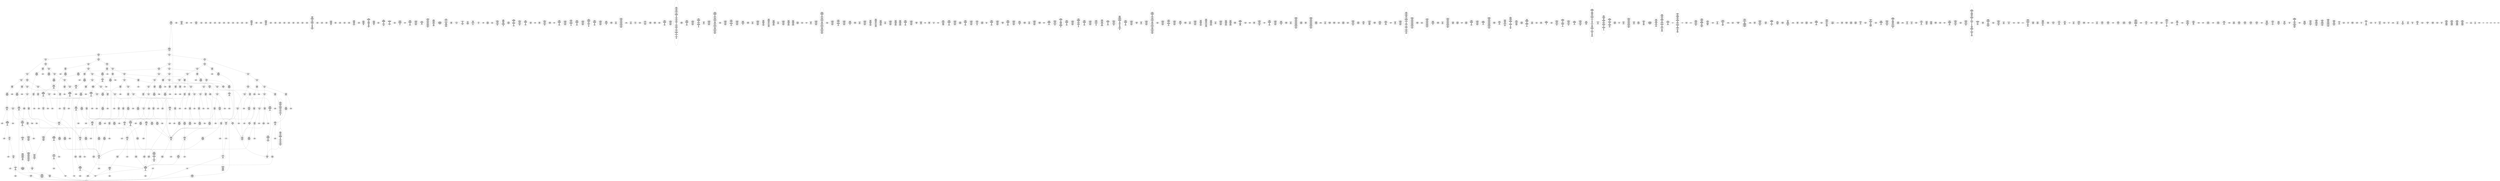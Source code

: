 /* Generated by GvGen v.1.0 (https://www.github.com/stricaud/gvgen) */

digraph G {
compound=true;
   node1 [label="[anywhere]"];
   node2 [label="# 0x0
PUSHX Data
PUSHX Data
MSTORE
PUSHX LogicData
CALLDATASIZE
LT
PUSHX Data
JUMPI
"];
   node3 [label="# 0xd
PUSHX Data
CALLDATALOAD
PUSHX BitData
SHR
PUSHX LogicData
GT
PUSHX Data
JUMPI
"];
   node4 [label="# 0x1e
PUSHX LogicData
GT
PUSHX Data
JUMPI
"];
   node5 [label="# 0x29
PUSHX LogicData
GT
PUSHX Data
JUMPI
"];
   node6 [label="# 0x34
PUSHX LogicData
GT
PUSHX Data
JUMPI
"];
   node7 [label="# 0x3f
PUSHX LogicData
EQ
PUSHX Data
JUMPI
"];
   node8 [label="# 0x4a
PUSHX LogicData
EQ
PUSHX Data
JUMPI
"];
   node9 [label="# 0x55
PUSHX LogicData
EQ
PUSHX Data
JUMPI
"];
   node10 [label="# 0x60
PUSHX LogicData
EQ
PUSHX Data
JUMPI
"];
   node11 [label="# 0x6b
PUSHX Data
REVERT
"];
   node12 [label="# 0x6f
JUMPDEST
PUSHX LogicData
EQ
PUSHX Data
JUMPI
"];
   node13 [label="# 0x7b
PUSHX LogicData
EQ
PUSHX Data
JUMPI
"];
   node14 [label="# 0x86
PUSHX LogicData
EQ
PUSHX Data
JUMPI
"];
   node15 [label="# 0x91
PUSHX Data
REVERT
"];
   node16 [label="# 0x95
JUMPDEST
PUSHX LogicData
EQ
PUSHX Data
JUMPI
"];
   node17 [label="# 0xa1
PUSHX LogicData
EQ
PUSHX Data
JUMPI
"];
   node18 [label="# 0xac
PUSHX LogicData
EQ
PUSHX Data
JUMPI
"];
   node19 [label="# 0xb7
PUSHX LogicData
EQ
PUSHX Data
JUMPI
"];
   node20 [label="# 0xc2
PUSHX LogicData
EQ
PUSHX Data
JUMPI
"];
   node21 [label="# 0xcd
PUSHX LogicData
EQ
PUSHX Data
JUMPI
"];
   node22 [label="# 0xd8
PUSHX Data
REVERT
"];
   node23 [label="# 0xdc
JUMPDEST
PUSHX LogicData
GT
PUSHX Data
JUMPI
"];
   node24 [label="# 0xe8
PUSHX LogicData
GT
PUSHX Data
JUMPI
"];
   node25 [label="# 0xf3
PUSHX LogicData
EQ
PUSHX Data
JUMPI
"];
   node26 [label="# 0xfe
PUSHX LogicData
EQ
PUSHX Data
JUMPI
"];
   node27 [label="# 0x109
PUSHX LogicData
EQ
PUSHX Data
JUMPI
"];
   node28 [label="# 0x114
PUSHX LogicData
EQ
PUSHX Data
JUMPI
"];
   node29 [label="# 0x11f
PUSHX Data
REVERT
"];
   node30 [label="# 0x123
JUMPDEST
PUSHX LogicData
EQ
PUSHX Data
JUMPI
"];
   node31 [label="# 0x12f
PUSHX LogicData
EQ
PUSHX Data
JUMPI
"];
   node32 [label="# 0x13a
PUSHX LogicData
EQ
PUSHX Data
JUMPI
"];
   node33 [label="# 0x145
PUSHX Data
REVERT
"];
   node34 [label="# 0x149
JUMPDEST
PUSHX LogicData
EQ
PUSHX Data
JUMPI
"];
   node35 [label="# 0x155
PUSHX LogicData
EQ
PUSHX Data
JUMPI
"];
   node36 [label="# 0x160
PUSHX LogicData
EQ
PUSHX Data
JUMPI
"];
   node37 [label="# 0x16b
PUSHX LogicData
EQ
PUSHX Data
JUMPI
"];
   node38 [label="# 0x176
PUSHX LogicData
EQ
PUSHX Data
JUMPI
"];
   node39 [label="# 0x181
PUSHX LogicData
EQ
PUSHX Data
JUMPI
"];
   node40 [label="# 0x18c
PUSHX Data
REVERT
"];
   node41 [label="# 0x190
JUMPDEST
PUSHX LogicData
GT
PUSHX Data
JUMPI
"];
   node42 [label="# 0x19c
PUSHX LogicData
GT
PUSHX Data
JUMPI
"];
   node43 [label="# 0x1a7
PUSHX LogicData
GT
PUSHX Data
JUMPI
"];
   node44 [label="# 0x1b2
PUSHX LogicData
EQ
PUSHX Data
JUMPI
"];
   node45 [label="# 0x1bd
PUSHX LogicData
EQ
PUSHX Data
JUMPI
"];
   node46 [label="# 0x1c8
PUSHX LogicData
EQ
PUSHX Data
JUMPI
"];
   node47 [label="# 0x1d3
PUSHX LogicData
EQ
PUSHX Data
JUMPI
"];
   node48 [label="# 0x1de
PUSHX Data
REVERT
"];
   node49 [label="# 0x1e2
JUMPDEST
PUSHX LogicData
EQ
PUSHX Data
JUMPI
"];
   node50 [label="# 0x1ee
PUSHX LogicData
EQ
PUSHX Data
JUMPI
"];
   node51 [label="# 0x1f9
PUSHX LogicData
EQ
PUSHX Data
JUMPI
"];
   node52 [label="# 0x204
PUSHX Data
REVERT
"];
   node53 [label="# 0x208
JUMPDEST
PUSHX LogicData
EQ
PUSHX Data
JUMPI
"];
   node54 [label="# 0x214
PUSHX LogicData
EQ
PUSHX Data
JUMPI
"];
   node55 [label="# 0x21f
PUSHX LogicData
EQ
PUSHX Data
JUMPI
"];
   node56 [label="# 0x22a
PUSHX LogicData
EQ
PUSHX Data
JUMPI
"];
   node57 [label="# 0x235
PUSHX LogicData
EQ
PUSHX Data
JUMPI
"];
   node58 [label="# 0x240
PUSHX LogicData
EQ
PUSHX Data
JUMPI
"];
   node59 [label="# 0x24b
PUSHX Data
REVERT
"];
   node60 [label="# 0x24f
JUMPDEST
PUSHX LogicData
GT
PUSHX Data
JUMPI
"];
   node61 [label="# 0x25b
PUSHX LogicData
EQ
PUSHX Data
JUMPI
"];
   node62 [label="# 0x266
PUSHX LogicData
EQ
PUSHX Data
JUMPI
"];
   node63 [label="# 0x271
PUSHX LogicData
EQ
PUSHX Data
JUMPI
"];
   node64 [label="# 0x27c
PUSHX LogicData
EQ
PUSHX Data
JUMPI
"];
   node65 [label="# 0x287
PUSHX LogicData
EQ
PUSHX Data
JUMPI
"];
   node66 [label="# 0x292
PUSHX LogicData
EQ
PUSHX Data
JUMPI
"];
   node67 [label="# 0x29d
PUSHX Data
REVERT
"];
   node68 [label="# 0x2a1
JUMPDEST
PUSHX LogicData
EQ
PUSHX Data
JUMPI
"];
   node69 [label="# 0x2ad
PUSHX LogicData
EQ
PUSHX Data
JUMPI
"];
   node70 [label="# 0x2b8
PUSHX LogicData
EQ
PUSHX Data
JUMPI
"];
   node71 [label="# 0x2c3
PUSHX LogicData
EQ
PUSHX Data
JUMPI
"];
   node72 [label="# 0x2ce
PUSHX LogicData
EQ
PUSHX Data
JUMPI
"];
   node73 [label="# 0x2d9
PUSHX LogicData
EQ
PUSHX Data
JUMPI
"];
   node74 [label="# 0x2e4
JUMPDEST
PUSHX Data
REVERT
"];
   node75 [label="# 0x2e9
JUMPDEST
CALLVALUE
ISZERO
PUSHX Data
JUMPI
"];
   node76 [label="# 0x2f1
PUSHX Data
REVERT
"];
   node77 [label="# 0x2f5
JUMPDEST
PUSHX Data
PUSHX Data
CALLDATASIZE
PUSHX Data
PUSHX Data
JUMP
"];
   node78 [label="# 0x304
JUMPDEST
PUSHX Data
JUMP
"];
   node79 [label="# 0x309
JUMPDEST
PUSHX MemData
MLOAD
ISZERO
ISZERO
MSTORE
PUSHX ArithData
ADD
"];
   node80 [label="# 0x315
JUMPDEST
PUSHX MemData
MLOAD
SUB
RETURN
"];
   node81 [label="# 0x31e
JUMPDEST
CALLVALUE
ISZERO
PUSHX Data
JUMPI
"];
   node82 [label="# 0x326
PUSHX Data
REVERT
"];
   node83 [label="# 0x32a
JUMPDEST
PUSHX Data
PUSHX Data
CALLDATASIZE
PUSHX Data
PUSHX Data
JUMP
"];
   node84 [label="# 0x339
JUMPDEST
PUSHX Data
JUMP
"];
   node85 [label="# 0x33e
JUMPDEST
STOP
"];
   node86 [label="# 0x340
JUMPDEST
CALLVALUE
ISZERO
PUSHX Data
JUMPI
"];
   node87 [label="# 0x348
PUSHX Data
REVERT
"];
   node88 [label="# 0x34c
JUMPDEST
PUSHX Data
PUSHX Data
JUMP
"];
   node89 [label="# 0x355
JUMPDEST
PUSHX MemData
MLOAD
PUSHX Data
PUSHX Data
JUMP
"];
   node90 [label="# 0x362
JUMPDEST
CALLVALUE
ISZERO
PUSHX Data
JUMPI
"];
   node91 [label="# 0x36a
PUSHX Data
REVERT
"];
   node92 [label="# 0x36e
JUMPDEST
PUSHX Data
PUSHX Data
CALLDATASIZE
PUSHX Data
PUSHX Data
JUMP
"];
   node93 [label="# 0x37d
JUMPDEST
PUSHX Data
JUMP
"];
   node94 [label="# 0x382
JUMPDEST
PUSHX MemData
MLOAD
PUSHX ArithData
PUSHX BitData
PUSHX BitData
SHL
SUB
AND
MSTORE
PUSHX ArithData
ADD
PUSHX Data
JUMP
"];
   node95 [label="# 0x39a
JUMPDEST
CALLVALUE
ISZERO
PUSHX Data
JUMPI
"];
   node96 [label="# 0x3a2
PUSHX Data
REVERT
"];
   node97 [label="# 0x3a6
JUMPDEST
PUSHX Data
PUSHX Data
CALLDATASIZE
PUSHX Data
PUSHX Data
JUMP
"];
   node98 [label="# 0x3b5
JUMPDEST
PUSHX Data
JUMP
"];
   node99 [label="# 0x3ba
JUMPDEST
CALLVALUE
ISZERO
PUSHX Data
JUMPI
"];
   node100 [label="# 0x3c2
PUSHX Data
REVERT
"];
   node101 [label="# 0x3c6
JUMPDEST
PUSHX Data
PUSHX Data
CALLDATASIZE
PUSHX Data
PUSHX Data
JUMP
"];
   node102 [label="# 0x3d5
JUMPDEST
PUSHX Data
JUMP
"];
   node103 [label="# 0x3da
JUMPDEST
CALLVALUE
ISZERO
PUSHX Data
JUMPI
"];
   node104 [label="# 0x3e2
PUSHX Data
REVERT
"];
   node105 [label="# 0x3e6
JUMPDEST
PUSHX Data
PUSHX Data
CALLDATASIZE
PUSHX Data
PUSHX Data
JUMP
"];
   node106 [label="# 0x3f5
JUMPDEST
PUSHX Data
JUMP
"];
   node107 [label="# 0x3fa
JUMPDEST
CALLVALUE
ISZERO
PUSHX Data
JUMPI
"];
   node108 [label="# 0x402
PUSHX Data
REVERT
"];
   node109 [label="# 0x406
JUMPDEST
PUSHX Data
PUSHX Data
CALLDATASIZE
PUSHX Data
PUSHX Data
JUMP
"];
   node110 [label="# 0x415
JUMPDEST
PUSHX Data
JUMP
"];
   node111 [label="# 0x41a
JUMPDEST
CALLVALUE
ISZERO
PUSHX Data
JUMPI
"];
   node112 [label="# 0x422
PUSHX Data
REVERT
"];
   node113 [label="# 0x426
JUMPDEST
PUSHX StorData
SLOAD
PUSHX StorData
SLOAD
SUB
"];
   node114 [label="# 0x42f
JUMPDEST
PUSHX MemData
MLOAD
MSTORE
PUSHX ArithData
ADD
PUSHX Data
JUMP
"];
   node115 [label="# 0x43d
JUMPDEST
CALLVALUE
ISZERO
PUSHX Data
JUMPI
"];
   node116 [label="# 0x445
PUSHX Data
REVERT
"];
   node117 [label="# 0x449
JUMPDEST
PUSHX Data
PUSHX Data
CALLDATASIZE
PUSHX Data
PUSHX Data
JUMP
"];
   node118 [label="# 0x458
JUMPDEST
PUSHX Data
JUMP
"];
   node119 [label="# 0x45d
JUMPDEST
CALLVALUE
ISZERO
PUSHX Data
JUMPI
"];
   node120 [label="# 0x465
PUSHX Data
REVERT
"];
   node121 [label="# 0x469
JUMPDEST
PUSHX Data
PUSHX Data
CALLDATASIZE
PUSHX Data
PUSHX Data
JUMP
"];
   node122 [label="# 0x478
JUMPDEST
PUSHX Data
JUMP
"];
   node123 [label="# 0x47d
JUMPDEST
CALLVALUE
ISZERO
PUSHX Data
JUMPI
"];
   node124 [label="# 0x485
PUSHX Data
REVERT
"];
   node125 [label="# 0x489
JUMPDEST
PUSHX Data
PUSHX StorData
SLOAD
JUMP
"];
   node126 [label="# 0x493
JUMPDEST
CALLVALUE
ISZERO
PUSHX Data
JUMPI
"];
   node127 [label="# 0x49b
PUSHX Data
REVERT
"];
   node128 [label="# 0x49f
JUMPDEST
PUSHX Data
PUSHX Data
CALLDATASIZE
PUSHX Data
PUSHX Data
JUMP
"];
   node129 [label="# 0x4ae
JUMPDEST
PUSHX Data
JUMP
"];
   node130 [label="# 0x4b3
JUMPDEST
PUSHX Data
PUSHX Data
CALLDATASIZE
PUSHX Data
PUSHX Data
JUMP
"];
   node131 [label="# 0x4c1
JUMPDEST
PUSHX Data
JUMP
"];
   node132 [label="# 0x4c6
JUMPDEST
PUSHX Data
PUSHX Data
CALLDATASIZE
PUSHX Data
PUSHX Data
JUMP
"];
   node133 [label="# 0x4d4
JUMPDEST
PUSHX Data
JUMP
"];
   node134 [label="# 0x4d9
JUMPDEST
CALLVALUE
ISZERO
PUSHX Data
JUMPI
"];
   node135 [label="# 0x4e1
PUSHX Data
REVERT
"];
   node136 [label="# 0x4e5
JUMPDEST
PUSHX Data
PUSHX Data
CALLDATASIZE
PUSHX Data
PUSHX Data
JUMP
"];
   node137 [label="# 0x4f4
JUMPDEST
PUSHX Data
JUMP
"];
   node138 [label="# 0x4f9
JUMPDEST
CALLVALUE
ISZERO
PUSHX Data
JUMPI
"];
   node139 [label="# 0x501
PUSHX Data
REVERT
"];
   node140 [label="# 0x505
JUMPDEST
PUSHX Data
PUSHX Data
JUMP
"];
   node141 [label="# 0x50e
JUMPDEST
CALLVALUE
ISZERO
PUSHX Data
JUMPI
"];
   node142 [label="# 0x516
PUSHX Data
REVERT
"];
   node143 [label="# 0x51a
JUMPDEST
PUSHX Data
PUSHX Data
CALLDATASIZE
PUSHX Data
PUSHX Data
JUMP
"];
   node144 [label="# 0x529
JUMPDEST
PUSHX Data
PUSHX Data
MSTORE
PUSHX Data
MSTORE
PUSHX Data
SHA3
SLOAD
PUSHX BitData
AND
JUMP
"];
   node145 [label="# 0x53e
JUMPDEST
CALLVALUE
ISZERO
PUSHX Data
JUMPI
"];
   node146 [label="# 0x546
PUSHX Data
REVERT
"];
   node147 [label="# 0x54a
JUMPDEST
PUSHX Data
PUSHX Data
CALLDATASIZE
PUSHX Data
PUSHX Data
JUMP
"];
   node148 [label="# 0x559
JUMPDEST
PUSHX Data
JUMP
"];
   node149 [label="# 0x55e
JUMPDEST
CALLVALUE
ISZERO
PUSHX Data
JUMPI
"];
   node150 [label="# 0x566
PUSHX Data
REVERT
"];
   node151 [label="# 0x56a
JUMPDEST
PUSHX Data
PUSHX Data
CALLDATASIZE
PUSHX Data
PUSHX Data
JUMP
"];
   node152 [label="# 0x579
JUMPDEST
PUSHX Data
JUMP
"];
   node153 [label="# 0x57e
JUMPDEST
CALLVALUE
ISZERO
PUSHX Data
JUMPI
"];
   node154 [label="# 0x586
PUSHX Data
REVERT
"];
   node155 [label="# 0x58a
JUMPDEST
PUSHX Data
PUSHX Data
CALLDATASIZE
PUSHX Data
PUSHX Data
JUMP
"];
   node156 [label="# 0x599
JUMPDEST
PUSHX Data
PUSHX Data
MSTORE
PUSHX Data
MSTORE
PUSHX Data
SHA3
SLOAD
PUSHX BitData
AND
JUMP
"];
   node157 [label="# 0x5ae
JUMPDEST
CALLVALUE
ISZERO
PUSHX Data
JUMPI
"];
   node158 [label="# 0x5b6
PUSHX Data
REVERT
"];
   node159 [label="# 0x5ba
JUMPDEST
PUSHX Data
PUSHX Data
CALLDATASIZE
PUSHX Data
PUSHX Data
JUMP
"];
   node160 [label="# 0x5c9
JUMPDEST
PUSHX Data
JUMP
"];
   node161 [label="# 0x5ce
JUMPDEST
CALLVALUE
ISZERO
PUSHX Data
JUMPI
"];
   node162 [label="# 0x5d6
PUSHX Data
REVERT
"];
   node163 [label="# 0x5da
JUMPDEST
PUSHX Data
PUSHX Data
CALLDATASIZE
PUSHX Data
PUSHX Data
JUMP
"];
   node164 [label="# 0x5e9
JUMPDEST
PUSHX Data
JUMP
"];
   node165 [label="# 0x5ee
JUMPDEST
CALLVALUE
ISZERO
PUSHX Data
JUMPI
"];
   node166 [label="# 0x5f6
PUSHX Data
REVERT
"];
   node167 [label="# 0x5fa
JUMPDEST
PUSHX Data
PUSHX Data
CALLDATASIZE
PUSHX Data
PUSHX Data
JUMP
"];
   node168 [label="# 0x609
JUMPDEST
PUSHX Data
JUMP
"];
   node169 [label="# 0x60e
JUMPDEST
CALLVALUE
ISZERO
PUSHX Data
JUMPI
"];
   node170 [label="# 0x616
PUSHX Data
REVERT
"];
   node171 [label="# 0x61a
JUMPDEST
PUSHX Data
PUSHX Data
CALLDATASIZE
PUSHX Data
PUSHX Data
JUMP
"];
   node172 [label="# 0x629
JUMPDEST
PUSHX Data
JUMP
"];
   node173 [label="# 0x62e
JUMPDEST
CALLVALUE
ISZERO
PUSHX Data
JUMPI
"];
   node174 [label="# 0x636
PUSHX Data
REVERT
"];
   node175 [label="# 0x63a
JUMPDEST
PUSHX Data
PUSHX Data
CALLDATASIZE
PUSHX Data
PUSHX Data
JUMP
"];
   node176 [label="# 0x649
JUMPDEST
PUSHX Data
JUMP
"];
   node177 [label="# 0x64e
JUMPDEST
CALLVALUE
ISZERO
PUSHX Data
JUMPI
"];
   node178 [label="# 0x656
PUSHX Data
REVERT
"];
   node179 [label="# 0x65a
JUMPDEST
PUSHX Data
PUSHX Data
CALLDATASIZE
PUSHX Data
PUSHX Data
JUMP
"];
   node180 [label="# 0x669
JUMPDEST
PUSHX Data
JUMP
"];
   node181 [label="# 0x66e
JUMPDEST
CALLVALUE
ISZERO
PUSHX Data
JUMPI
"];
   node182 [label="# 0x676
PUSHX Data
REVERT
"];
   node183 [label="# 0x67a
JUMPDEST
PUSHX Data
PUSHX Data
JUMP
"];
   node184 [label="# 0x683
JUMPDEST
CALLVALUE
ISZERO
PUSHX Data
JUMPI
"];
   node185 [label="# 0x68b
PUSHX Data
REVERT
"];
   node186 [label="# 0x68f
JUMPDEST
PUSHX Data
PUSHX Data
CALLDATASIZE
PUSHX Data
PUSHX Data
JUMP
"];
   node187 [label="# 0x69e
JUMPDEST
PUSHX Data
JUMP
"];
   node188 [label="# 0x6a3
JUMPDEST
CALLVALUE
ISZERO
PUSHX Data
JUMPI
"];
   node189 [label="# 0x6ab
PUSHX Data
REVERT
"];
   node190 [label="# 0x6af
JUMPDEST
PUSHX StorData
SLOAD
PUSHX ArithData
PUSHX BitData
PUSHX BitData
SHL
SUB
AND
PUSHX Data
JUMP
"];
   node191 [label="# 0x6c1
JUMPDEST
CALLVALUE
ISZERO
PUSHX Data
JUMPI
"];
   node192 [label="# 0x6c9
PUSHX Data
REVERT
"];
   node193 [label="# 0x6cd
JUMPDEST
PUSHX Data
PUSHX Data
CALLDATASIZE
PUSHX Data
PUSHX Data
JUMP
"];
   node194 [label="# 0x6dc
JUMPDEST
PUSHX Data
JUMP
"];
   node195 [label="# 0x6e1
JUMPDEST
CALLVALUE
ISZERO
PUSHX Data
JUMPI
"];
   node196 [label="# 0x6e9
PUSHX Data
REVERT
"];
   node197 [label="# 0x6ed
JUMPDEST
PUSHX StorData
SLOAD
PUSHX StorData
SLOAD
PUSHX Data
PUSHX BitData
AND
PUSHX Data
DIV
AND
PUSHX ArithData
PUSHX BitData
PUSHX BitData
SHL
SUB
PUSHX BitData
PUSHX BitData
SHL
DIV
AND
PUSHX BitData
PUSHX BitData
SHL
DIV
AND
PUSHX BitData
PUSHX BitData
SHL
DIV
AND
AND
JUMP
"];
   node198 [label="# 0x737
JUMPDEST
PUSHX Data
MLOAD
PUSHX BitData
AND
MSTORE
AND
PUSHX ArithData
ADD
MSTORE
PUSHX ArithData
PUSHX BitData
PUSHX BitData
SHL
SUB
AND
ADD
MSTORE
AND
PUSHX ArithData
ADD
MSTORE
AND
PUSHX ArithData
ADD
MSTORE
AND
PUSHX ArithData
ADD
MSTORE
PUSHX ArithData
ADD
PUSHX Data
JUMP
"];
   node199 [label="# 0x77d
JUMPDEST
CALLVALUE
ISZERO
PUSHX Data
JUMPI
"];
   node200 [label="# 0x785
PUSHX Data
REVERT
"];
   node201 [label="# 0x789
JUMPDEST
PUSHX Data
PUSHX StorData
SLOAD
JUMP
"];
   node202 [label="# 0x793
JUMPDEST
CALLVALUE
ISZERO
PUSHX Data
JUMPI
"];
   node203 [label="# 0x79b
PUSHX Data
REVERT
"];
   node204 [label="# 0x79f
JUMPDEST
PUSHX Data
PUSHX Data
CALLDATASIZE
PUSHX Data
PUSHX Data
JUMP
"];
   node205 [label="# 0x7ae
JUMPDEST
PUSHX Data
JUMP
"];
   node206 [label="# 0x7b3
JUMPDEST
PUSHX Data
MLOAD
MLOAD
PUSHX ArithData
PUSHX BitData
PUSHX BitData
SHL
SUB
AND
MSTORE
PUSHX ArithData
ADD
MLOAD
PUSHX ArithData
PUSHX BitData
PUSHX BitData
SHL
SUB
AND
ADD
MSTORE
ADD
MLOAD
ISZERO
ISZERO
ADD
MSTORE
PUSHX ArithData
ADD
PUSHX Data
JUMP
"];
   node207 [label="# 0x7e9
JUMPDEST
CALLVALUE
ISZERO
PUSHX Data
JUMPI
"];
   node208 [label="# 0x7f1
PUSHX Data
REVERT
"];
   node209 [label="# 0x7f5
JUMPDEST
PUSHX Data
PUSHX Data
JUMP
"];
   node210 [label="# 0x7fe
JUMPDEST
CALLVALUE
ISZERO
PUSHX Data
JUMPI
"];
   node211 [label="# 0x806
PUSHX Data
REVERT
"];
   node212 [label="# 0x80a
JUMPDEST
PUSHX Data
PUSHX Data
CALLDATASIZE
PUSHX Data
PUSHX Data
JUMP
"];
   node213 [label="# 0x819
JUMPDEST
PUSHX Data
JUMP
"];
   node214 [label="# 0x81e
JUMPDEST
CALLVALUE
ISZERO
PUSHX Data
JUMPI
"];
   node215 [label="# 0x826
PUSHX Data
REVERT
"];
   node216 [label="# 0x82a
JUMPDEST
PUSHX Data
PUSHX Data
JUMP
"];
   node217 [label="# 0x852
JUMPDEST
CALLVALUE
ISZERO
PUSHX Data
JUMPI
"];
   node218 [label="# 0x85a
PUSHX Data
REVERT
"];
   node219 [label="# 0x85e
JUMPDEST
PUSHX Data
PUSHX Data
CALLDATASIZE
PUSHX Data
PUSHX Data
JUMP
"];
   node220 [label="# 0x86d
JUMPDEST
PUSHX Data
JUMP
"];
   node221 [label="# 0x872
JUMPDEST
PUSHX Data
PUSHX Data
CALLDATASIZE
PUSHX Data
PUSHX Data
JUMP
"];
   node222 [label="# 0x880
JUMPDEST
PUSHX Data
JUMP
"];
   node223 [label="# 0x885
JUMPDEST
CALLVALUE
ISZERO
PUSHX Data
JUMPI
"];
   node224 [label="# 0x88d
PUSHX Data
REVERT
"];
   node225 [label="# 0x891
JUMPDEST
PUSHX Data
PUSHX StorData
SLOAD
JUMP
"];
   node226 [label="# 0x89b
JUMPDEST
CALLVALUE
ISZERO
PUSHX Data
JUMPI
"];
   node227 [label="# 0x8a3
PUSHX Data
REVERT
"];
   node228 [label="# 0x8a7
JUMPDEST
PUSHX Data
PUSHX Data
CALLDATASIZE
PUSHX Data
PUSHX Data
JUMP
"];
   node229 [label="# 0x8b6
JUMPDEST
PUSHX Data
PUSHX Data
MSTORE
PUSHX Data
MSTORE
PUSHX Data
SHA3
SLOAD
JUMP
"];
   node230 [label="# 0x8c8
JUMPDEST
CALLVALUE
ISZERO
PUSHX Data
JUMPI
"];
   node231 [label="# 0x8d0
PUSHX Data
REVERT
"];
   node232 [label="# 0x8d4
JUMPDEST
PUSHX Data
PUSHX Data
CALLDATASIZE
PUSHX Data
PUSHX Data
JUMP
"];
   node233 [label="# 0x8e3
JUMPDEST
PUSHX Data
JUMP
"];
   node234 [label="# 0x8e8
JUMPDEST
CALLVALUE
ISZERO
PUSHX Data
JUMPI
"];
   node235 [label="# 0x8f0
PUSHX Data
REVERT
"];
   node236 [label="# 0x8f4
JUMPDEST
PUSHX Data
PUSHX Data
CALLDATASIZE
PUSHX Data
PUSHX Data
JUMP
"];
   node237 [label="# 0x903
JUMPDEST
PUSHX Data
JUMP
"];
   node238 [label="# 0x908
JUMPDEST
CALLVALUE
ISZERO
PUSHX Data
JUMPI
"];
   node239 [label="# 0x910
PUSHX Data
REVERT
"];
   node240 [label="# 0x914
JUMPDEST
PUSHX Data
PUSHX Data
CALLDATASIZE
PUSHX Data
PUSHX Data
JUMP
"];
   node241 [label="# 0x923
JUMPDEST
PUSHX Data
JUMP
"];
   node242 [label="# 0x928
JUMPDEST
PUSHX Data
PUSHX Data
CALLDATASIZE
PUSHX Data
PUSHX Data
JUMP
"];
   node243 [label="# 0x936
JUMPDEST
PUSHX Data
JUMP
"];
   node244 [label="# 0x93b
JUMPDEST
CALLVALUE
ISZERO
PUSHX Data
JUMPI
"];
   node245 [label="# 0x943
PUSHX Data
REVERT
"];
   node246 [label="# 0x947
JUMPDEST
PUSHX Data
PUSHX Data
CALLDATASIZE
PUSHX Data
PUSHX Data
JUMP
"];
   node247 [label="# 0x956
JUMPDEST
PUSHX Data
PUSHX Data
MSTORE
PUSHX Data
MSTORE
PUSHX Data
SHA3
SLOAD
PUSHX BitData
AND
JUMP
"];
   node248 [label="# 0x96b
JUMPDEST
CALLVALUE
ISZERO
PUSHX Data
JUMPI
"];
   node249 [label="# 0x973
PUSHX Data
REVERT
"];
   node250 [label="# 0x977
JUMPDEST
PUSHX Data
PUSHX Data
CALLDATASIZE
PUSHX Data
PUSHX Data
JUMP
"];
   node251 [label="# 0x986
JUMPDEST
PUSHX Data
JUMP
"];
   node252 [label="# 0x98b
JUMPDEST
CALLVALUE
ISZERO
PUSHX Data
JUMPI
"];
   node253 [label="# 0x993
PUSHX Data
REVERT
"];
   node254 [label="# 0x997
JUMPDEST
PUSHX Data
PUSHX Data
CALLDATASIZE
PUSHX Data
PUSHX Data
JUMP
"];
   node255 [label="# 0x9a6
JUMPDEST
PUSHX Data
PUSHX Data
MSTORE
PUSHX Data
MSTORE
PUSHX Data
SHA3
SLOAD
JUMP
"];
   node256 [label="# 0x9b8
JUMPDEST
CALLVALUE
ISZERO
PUSHX Data
JUMPI
"];
   node257 [label="# 0x9c0
PUSHX Data
REVERT
"];
   node258 [label="# 0x9c4
JUMPDEST
PUSHX Data
PUSHX Data
CALLDATASIZE
PUSHX Data
PUSHX Data
JUMP
"];
   node259 [label="# 0x9d3
JUMPDEST
PUSHX ArithData
PUSHX BitData
PUSHX BitData
SHL
SUB
AND
PUSHX Data
MSTORE
PUSHX Data
PUSHX Data
MSTORE
PUSHX Data
SHA3
AND
MSTORE
MSTORE
SHA3
SLOAD
PUSHX BitData
AND
JUMP
"];
   node260 [label="# 0xa01
JUMPDEST
CALLVALUE
ISZERO
PUSHX Data
JUMPI
"];
   node261 [label="# 0xa09
PUSHX Data
REVERT
"];
   node262 [label="# 0xa0d
JUMPDEST
PUSHX Data
PUSHX Data
CALLDATASIZE
PUSHX Data
PUSHX Data
JUMP
"];
   node263 [label="# 0xa1c
JUMPDEST
PUSHX Data
PUSHX Data
MSTORE
PUSHX Data
MSTORE
PUSHX Data
SHA3
SLOAD
JUMP
"];
   node264 [label="# 0xa2e
JUMPDEST
CALLVALUE
ISZERO
PUSHX Data
JUMPI
"];
   node265 [label="# 0xa36
PUSHX Data
REVERT
"];
   node266 [label="# 0xa3a
JUMPDEST
PUSHX Data
PUSHX Data
CALLDATASIZE
PUSHX Data
PUSHX Data
JUMP
"];
   node267 [label="# 0xa49
JUMPDEST
PUSHX Data
JUMP
"];
   node268 [label="# 0xa4e
JUMPDEST
PUSHX Data
PUSHX ArithData
PUSHX BitData
PUSHX BitData
SHL
SUB
NOT
AND
PUSHX BitData
PUSHX BitData
SHL
EQ
PUSHX Data
JUMPI
"];
   node269 [label="# 0xa6a
PUSHX ArithData
PUSHX BitData
PUSHX BitData
SHL
SUB
NOT
AND
PUSHX BitData
PUSHX BitData
SHL
EQ
"];
   node270 [label="# 0xa7f
JUMPDEST
PUSHX Data
JUMPI
"];
   node271 [label="# 0xa85
PUSHX BitData
PUSHX BitData
SHL
PUSHX ArithData
PUSHX BitData
PUSHX BitData
SHL
SUB
NOT
AND
EQ
"];
   node272 [label="# 0xa9a
JUMPDEST
JUMP
"];
   node273 [label="# 0xaa0
JUMPDEST
PUSHX StorData
SLOAD
PUSHX ArithData
PUSHX BitData
PUSHX BitData
SHL
SUB
AND
CALLER
EQ
PUSHX Data
JUMPI
"];
   node274 [label="# 0xab3
PUSHX MemData
MLOAD
PUSHX BitData
PUSHX BitData
SHL
MSTORE
PUSHX ArithData
ADD
PUSHX Data
PUSHX Data
JUMP
"];
   node275 [label="# 0xaca
JUMPDEST
PUSHX MemData
MLOAD
SUB
REVERT
"];
   node276 [label="# 0xad3
JUMPDEST
PUSHX LogicData
PUSHX StorData
SLOAD
EQ
ISZERO
PUSHX Data
JUMPI
"];
   node277 [label="# 0xadf
PUSHX MemData
MLOAD
PUSHX BitData
PUSHX BitData
SHL
MSTORE
PUSHX Data
PUSHX ArithData
ADD
MSTORE
PUSHX Data
PUSHX ArithData
ADD
MSTORE
PUSHX Data
PUSHX ArithData
ADD
MSTORE
PUSHX ArithData
ADD
PUSHX Data
JUMP
"];
   node278 [label="# 0xb26
JUMPDEST
PUSHX Data
PUSHX Data
SSTORE
PUSHX MemData
MLOAD
PUSHX Data
ISZERO
PUSHX ArithData
MUL
PUSHX Data
CALL
ISZERO
ISZERO
PUSHX Data
JUMPI
"];
   node279 [label="# 0xb63
RETURNDATASIZE
PUSHX Data
RETURNDATACOPY
RETURNDATASIZE
PUSHX Data
REVERT
"];
   node280 [label="# 0xb6c
JUMPDEST
PUSHX Data
PUSHX Data
SSTORE
JUMP
"];
   node281 [label="# 0xb75
JUMPDEST
PUSHX Data
PUSHX StorData
SLOAD
PUSHX Data
PUSHX Data
JUMP
"];
   node282 [label="# 0xb84
JUMPDEST
PUSHX ArithData
ADD
PUSHX ArithData
DIV
MUL
PUSHX ArithData
ADD
PUSHX MemData
MLOAD
ADD
PUSHX Data
MSTORE
MSTORE
PUSHX ArithData
ADD
SLOAD
PUSHX Data
PUSHX Data
JUMP
"];
   node283 [label="# 0xbb0
JUMPDEST
ISZERO
PUSHX Data
JUMPI
"];
   node284 [label="# 0xbb7
PUSHX LogicData
LT
PUSHX Data
JUMPI
"];
   node285 [label="# 0xbbf
PUSHX ArithData
SLOAD
DIV
MUL
MSTORE
PUSHX ArithData
ADD
PUSHX Data
JUMP
"];
   node286 [label="# 0xbd2
JUMPDEST
ADD
PUSHX Data
MSTORE
PUSHX Data
PUSHX Data
SHA3
"];
   node287 [label="# 0xbe0
JUMPDEST
SLOAD
MSTORE
PUSHX ArithData
ADD
PUSHX ArithData
ADD
GT
PUSHX Data
JUMPI
"];
   node288 [label="# 0xbf4
SUB
PUSHX BitData
AND
ADD
"];
   node289 [label="# 0xbfd
JUMPDEST
JUMP
"];
   node290 [label="# 0xc07
JUMPDEST
PUSHX Data
PUSHX Data
PUSHX Data
JUMP
"];
   node291 [label="# 0xc12
JUMPDEST
PUSHX Data
JUMPI
"];
   node292 [label="# 0xc17
PUSHX MemData
MLOAD
PUSHX BitData
PUSHX BitData
SHL
MSTORE
PUSHX ArithData
ADD
PUSHX MemData
MLOAD
SUB
REVERT
"];
   node293 [label="# 0xc2f
JUMPDEST
PUSHX Data
MSTORE
PUSHX Data
PUSHX Data
MSTORE
PUSHX Data
SHA3
SLOAD
PUSHX ArithData
PUSHX BitData
PUSHX BitData
SHL
SUB
AND
JUMP
"];
   node294 [label="# 0xc4b
JUMPDEST
PUSHX Data
PUSHX Data
PUSHX Data
JUMP
"];
   node295 [label="# 0xc56
JUMPDEST
PUSHX ArithData
PUSHX BitData
PUSHX BitData
SHL
SUB
AND
PUSHX ArithData
PUSHX BitData
PUSHX BitData
SHL
SUB
AND
EQ
ISZERO
PUSHX Data
JUMPI
"];
   node296 [label="# 0xc73
PUSHX MemData
MLOAD
PUSHX BitData
PUSHX BitData
SHL
MSTORE
PUSHX ArithData
ADD
PUSHX MemData
MLOAD
SUB
REVERT
"];
   node297 [label="# 0xc8b
JUMPDEST
CALLER
PUSHX ArithData
PUSHX BitData
PUSHX BitData
SHL
SUB
AND
EQ
ISZERO
PUSHX Data
JUMPI
"];
   node298 [label="# 0xc9f
PUSHX Data
CALLER
PUSHX Data
JUMP
"];
   node299 [label="# 0xca9
JUMPDEST
ISZERO
"];
   node300 [label="# 0xcab
JUMPDEST
ISZERO
PUSHX Data
JUMPI
"];
   node301 [label="# 0xcb1
PUSHX MemData
MLOAD
PUSHX BitData
PUSHX BitData
SHL
MSTORE
PUSHX ArithData
ADD
PUSHX MemData
MLOAD
SUB
REVERT
"];
   node302 [label="# 0xcc9
JUMPDEST
PUSHX Data
PUSHX Data
JUMP
"];
   node303 [label="# 0xcd4
JUMPDEST
JUMP
"];
   node304 [label="# 0xcd9
JUMPDEST
PUSHX StorData
SLOAD
PUSHX ArithData
PUSHX BitData
PUSHX BitData
SHL
SUB
AND
CALLER
EQ
PUSHX Data
JUMPI
"];
   node305 [label="# 0xcec
PUSHX MemData
MLOAD
PUSHX BitData
PUSHX BitData
SHL
MSTORE
PUSHX ArithData
ADD
PUSHX Data
PUSHX Data
JUMP
"];
   node306 [label="# 0xd03
JUMPDEST
PUSHX StorData
SLOAD
PUSHX BitData
NOT
AND
PUSHX ArithData
PUSHX BitData
PUSHX BitData
SHL
SUB
AND
OR
SSTORE
JUMP
"];
   node307 [label="# 0xd26
JUMPDEST
PUSHX StorData
SLOAD
PUSHX ArithData
PUSHX BitData
PUSHX BitData
SHL
SUB
AND
CALLER
EQ
PUSHX Data
JUMPI
"];
   node308 [label="# 0xd39
PUSHX MemData
MLOAD
PUSHX BitData
PUSHX BitData
SHL
MSTORE
PUSHX ArithData
ADD
PUSHX Data
PUSHX Data
JUMP
"];
   node309 [label="# 0xd50
JUMPDEST
PUSHX StorData
SLOAD
PUSHX ArithData
PUSHX BitData
PUSHX BitData
SHL
SUB
AND
PUSHX BitData
PUSHX BitData
SHL
MUL
PUSHX BitData
NOT
AND
OR
SSTORE
JUMP
"];
   node310 [label="# 0xd82
JUMPDEST
PUSHX StorData
SLOAD
PUSHX ArithData
PUSHX BitData
PUSHX BitData
SHL
SUB
AND
CALLER
EQ
PUSHX Data
JUMPI
"];
   node311 [label="# 0xd95
PUSHX MemData
MLOAD
PUSHX BitData
PUSHX BitData
SHL
MSTORE
PUSHX ArithData
ADD
PUSHX Data
PUSHX Data
JUMP
"];
   node312 [label="# 0xdac
JUMPDEST
PUSHX Data
PUSHX Data
PUSHX StorData
SLOAD
PUSHX StorData
SLOAD
SUB
JUMP
"];
   node313 [label="# 0xdbd
JUMPDEST
PUSHX Data
PUSHX Data
JUMP
"];
   node314 [label="# 0xdc7
JUMPDEST
GT
ISZERO
PUSHX Data
JUMPI
"];
   node315 [label="# 0xdce
PUSHX MemData
MLOAD
PUSHX BitData
PUSHX BitData
SHL
MSTORE
PUSHX Data
PUSHX ArithData
ADD
MSTORE
PUSHX Data
PUSHX ArithData
ADD
MSTORE
PUSHX BitData
PUSHX BitData
SHL
PUSHX ArithData
ADD
MSTORE
PUSHX ArithData
ADD
PUSHX Data
JUMP
"];
   node316 [label="# 0xe00
JUMPDEST
PUSHX Data
"];
   node317 [label="# 0xe03
JUMPDEST
LT
ISZERO
PUSHX Data
JUMPI
"];
   node318 [label="# 0xe0c
PUSHX Data
LT
PUSHX Data
JUMPI
"];
   node319 [label="# 0xe19
PUSHX Data
PUSHX Data
JUMP
"];
   node320 [label="# 0xe20
JUMPDEST
PUSHX ArithData
MUL
ADD
PUSHX ArithData
ADD
PUSHX Data
PUSHX Data
JUMP
"];
   node321 [label="# 0xe35
JUMPDEST
PUSHX Data
PUSHX Data
JUMP
"];
   node322 [label="# 0xe3c
JUMPDEST
PUSHX Data
PUSHX Data
JUMP
"];
   node323 [label="# 0xe46
JUMPDEST
PUSHX Data
JUMP
"];
   node324 [label="# 0xe4e
JUMPDEST
PUSHX StorData
SLOAD
PUSHX ArithData
PUSHX BitData
PUSHX BitData
SHL
SUB
AND
CALLER
EQ
PUSHX Data
JUMPI
"];
   node325 [label="# 0xe61
PUSHX MemData
MLOAD
PUSHX BitData
PUSHX BitData
SHL
MSTORE
PUSHX ArithData
ADD
PUSHX Data
PUSHX Data
JUMP
"];
   node326 [label="# 0xe78
JUMPDEST
PUSHX Data
MLOAD
PUSHX ArithData
ADD
MSTORE
PUSHX BitData
AND
MSTORE
PUSHX StorData
SLOAD
PUSHX ArithData
DIV
AND
PUSHX ArithData
ADD
MSTORE
PUSHX ArithData
PUSHX BitData
PUSHX BitData
SHL
SUB
AND
ADD
MSTORE
AND
PUSHX ArithData
ADD
MSTORE
AND
PUSHX ArithData
ADD
MSTORE
AND
PUSHX ArithData
ADD
MSTORE
PUSHX BitData
NOT
AND
OR
MUL
OR
PUSHX BitData
NOT
AND
PUSHX BitData
PUSHX BitData
SHL
MUL
PUSHX BitData
PUSHX BitData
SHL
NOT
AND
OR
PUSHX BitData
PUSHX BitData
SHL
MUL
OR
PUSHX ArithData
PUSHX BitData
PUSHX BitData
SHL
SUB
AND
PUSHX BitData
PUSHX BitData
SHL
MUL
OR
SSTORE
PUSHX StorData
SLOAD
AND
OR
SSTORE
JUMP
"];
   node327 [label="# 0xf4d
JUMPDEST
PUSHX Data
PUSHX Data
JUMP
"];
   node328 [label="# 0xf58
JUMPDEST
PUSHX StorData
SLOAD
PUSHX ArithData
PUSHX BitData
PUSHX BitData
SHL
SUB
AND
CALLER
EQ
PUSHX Data
JUMPI
"];
   node329 [label="# 0xf6b
PUSHX MemData
MLOAD
PUSHX BitData
PUSHX BitData
SHL
MSTORE
PUSHX ArithData
ADD
PUSHX Data
PUSHX Data
JUMP
"];
   node330 [label="# 0xf82
JUMPDEST
PUSHX StorData
SLOAD
PUSHX ArithData
PUSHX BitData
PUSHX BitData
SHL
SUB
AND
PUSHX BitData
PUSHX BitData
SHL
MUL
PUSHX ArithData
PUSHX BitData
PUSHX BitData
SHL
SUB
AND
OR
SSTORE
JUMP
"];
   node331 [label="# 0xfaa
JUMPDEST
ORIGIN
CALLER
EQ
PUSHX Data
JUMPI
"];
   node332 [label="# 0xfb2
PUSHX MemData
MLOAD
PUSHX BitData
PUSHX BitData
SHL
MSTORE
PUSHX ArithData
ADD
PUSHX Data
PUSHX Data
JUMP
"];
   node333 [label="# 0xfc9
JUMPDEST
PUSHX MemData
MLOAD
PUSHX ArithData
PUSHX BitData
PUSHX BitData
SHL
SUB
NOT
CALLER
PUSHX BitData
SHL
AND
PUSHX ArithData
ADD
MSTORE
PUSHX Data
PUSHX ArithData
ADD
PUSHX MemData
MLOAD
PUSHX ArithData
SUB
SUB
MSTORE
PUSHX Data
MSTORE
MLOAD
PUSHX ArithData
ADD
SHA3
PUSHX Data
PUSHX ArithData
MUL
PUSHX ArithData
ADD
PUSHX MemData
MLOAD
ADD
PUSHX Data
MSTORE
MSTORE
PUSHX ArithData
ADD
PUSHX ArithData
MUL
CALLDATACOPY
PUSHX Data
ADD
MSTORE
PUSHX StorData
SLOAD
PUSHX Data
JUMP
"];
   node334 [label="# 0x103e
JUMPDEST
PUSHX Data
JUMPI
"];
   node335 [label="# 0x1043
PUSHX MemData
MLOAD
PUSHX BitData
PUSHX BitData
SHL
MSTORE
PUSHX ArithData
ADD
PUSHX Data
PUSHX Data
JUMP
"];
   node336 [label="# 0x105a
JUMPDEST
PUSHX StorData
SLOAD
PUSHX BitData
PUSHX BitData
SHL
DIV
PUSHX ArithData
PUSHX BitData
PUSHX BitData
SHL
SUB
AND
PUSHX Data
JUMPI
"];
   node337 [label="# 0x1073
PUSHX MemData
MLOAD
PUSHX BitData
PUSHX BitData
SHL
MSTORE
PUSHX ArithData
ADD
PUSHX Data
PUSHX Data
JUMP
"];
   node338 [label="# 0x108a
JUMPDEST
PUSHX Data
PUSHX Data
PUSHX StorData
SLOAD
PUSHX StorData
SLOAD
SUB
JUMP
"];
   node339 [label="# 0x109b
JUMPDEST
PUSHX Data
PUSHX Data
JUMP
"];
   node340 [label="# 0x10a5
JUMPDEST
GT
ISZERO
PUSHX Data
JUMPI
"];
   node341 [label="# 0x10ac
PUSHX MemData
MLOAD
PUSHX BitData
PUSHX BitData
SHL
MSTORE
PUSHX ArithData
ADD
PUSHX Data
PUSHX Data
JUMP
"];
   node342 [label="# 0x10c3
JUMPDEST
CALLER
PUSHX Data
MSTORE
PUSHX Data
PUSHX Data
MSTORE
PUSHX Data
SHA3
SLOAD
PUSHX BitData
AND
PUSHX Data
JUMPI
"];
   node343 [label="# 0x10db
CALLER
PUSHX Data
MSTORE
PUSHX Data
PUSHX Data
MSTORE
PUSHX Data
SHA3
SLOAD
PUSHX BitData
NOT
AND
PUSHX BitData
OR
SSTORE
PUSHX Data
MSTORE
SHA3
PUSHX Data
SSTORE
"];
   node344 [label="# 0x1103
JUMPDEST
CALLER
PUSHX Data
MSTORE
PUSHX Data
PUSHX Data
MSTORE
PUSHX Data
SHA3
SLOAD
PUSHX Data
PUSHX Data
JUMP
"];
   node345 [label="# 0x111e
JUMPDEST
LT
ISZERO
PUSHX Data
JUMPI
"];
   node346 [label="# 0x1125
PUSHX MemData
MLOAD
PUSHX BitData
PUSHX BitData
SHL
MSTORE
PUSHX ArithData
ADD
PUSHX Data
PUSHX Data
JUMP
"];
   node347 [label="# 0x113c
JUMPDEST
CALLER
PUSHX Data
MSTORE
PUSHX Data
PUSHX Data
MSTORE
PUSHX Data
SHA3
SLOAD
PUSHX Data
PUSHX Data
JUMP
"];
   node348 [label="# 0x1157
JUMPDEST
CALLER
PUSHX Data
MSTORE
PUSHX Data
PUSHX Data
MSTORE
PUSHX Data
SHA3
SSTORE
PUSHX Data
PUSHX Data
JUMP
"];
   node349 [label="# 0x1174
JUMPDEST
PUSHX Data
PUSHX Data
PUSHX Data
JUMP
"];
   node350 [label="# 0x1181
JUMPDEST
PUSHX Data
JUMP
"];
   node351 [label="# 0x1186
JUMPDEST
JUMP
"];
   node352 [label="# 0x118d
JUMPDEST
ORIGIN
CALLER
EQ
PUSHX Data
JUMPI
"];
   node353 [label="# 0x1195
PUSHX MemData
MLOAD
PUSHX BitData
PUSHX BitData
SHL
MSTORE
PUSHX ArithData
ADD
PUSHX Data
PUSHX Data
JUMP
"];
   node354 [label="# 0x11ac
JUMPDEST
PUSHX MemData
MLOAD
PUSHX ArithData
PUSHX BitData
PUSHX BitData
SHL
SUB
NOT
CALLER
PUSHX BitData
SHL
AND
PUSHX ArithData
ADD
MSTORE
PUSHX Data
PUSHX ArithData
ADD
PUSHX MemData
MLOAD
PUSHX ArithData
SUB
SUB
MSTORE
PUSHX Data
MSTORE
MLOAD
PUSHX ArithData
ADD
SHA3
PUSHX Data
PUSHX ArithData
MUL
PUSHX ArithData
ADD
PUSHX MemData
MLOAD
ADD
PUSHX Data
MSTORE
MSTORE
PUSHX ArithData
ADD
PUSHX ArithData
MUL
CALLDATACOPY
PUSHX Data
ADD
MSTORE
PUSHX StorData
SLOAD
PUSHX Data
JUMP
"];
   node355 [label="# 0x1221
JUMPDEST
PUSHX Data
JUMPI
"];
   node356 [label="# 0x1226
PUSHX MemData
MLOAD
PUSHX BitData
PUSHX BitData
SHL
MSTORE
PUSHX ArithData
ADD
PUSHX Data
PUSHX Data
JUMP
"];
   node357 [label="# 0x123d
JUMPDEST
PUSHX StorData
SLOAD
PUSHX BitData
PUSHX BitData
SHL
DIV
PUSHX ArithData
PUSHX BitData
PUSHX BitData
SHL
SUB
AND
PUSHX Data
JUMPI
"];
   node358 [label="# 0x1256
PUSHX MemData
MLOAD
PUSHX BitData
PUSHX BitData
SHL
MSTORE
PUSHX ArithData
ADD
PUSHX Data
PUSHX Data
JUMP
"];
   node359 [label="# 0x126d
JUMPDEST
PUSHX Data
PUSHX Data
PUSHX StorData
SLOAD
PUSHX StorData
SLOAD
SUB
JUMP
"];
   node360 [label="# 0x127e
JUMPDEST
PUSHX Data
PUSHX Data
JUMP
"];
   node361 [label="# 0x1288
JUMPDEST
GT
ISZERO
PUSHX Data
JUMPI
"];
   node362 [label="# 0x128f
PUSHX MemData
MLOAD
PUSHX BitData
PUSHX BitData
SHL
MSTORE
PUSHX ArithData
ADD
PUSHX Data
PUSHX Data
JUMP
"];
   node363 [label="# 0x12a6
JUMPDEST
CALLER
PUSHX Data
MSTORE
PUSHX Data
PUSHX Data
MSTORE
PUSHX Data
SHA3
SLOAD
PUSHX BitData
AND
PUSHX Data
JUMPI
"];
   node364 [label="# 0x12be
CALLER
PUSHX Data
MSTORE
PUSHX Data
PUSHX Data
MSTORE
PUSHX Data
SHA3
SLOAD
PUSHX BitData
NOT
AND
PUSHX BitData
OR
SSTORE
PUSHX Data
MSTORE
SHA3
PUSHX Data
SSTORE
"];
   node365 [label="# 0x12e6
JUMPDEST
CALLER
PUSHX Data
MSTORE
PUSHX Data
PUSHX Data
MSTORE
PUSHX Data
SHA3
SLOAD
PUSHX Data
PUSHX Data
JUMP
"];
   node366 [label="# 0x1301
JUMPDEST
LT
ISZERO
PUSHX Data
JUMPI
"];
   node367 [label="# 0x1308
PUSHX MemData
MLOAD
PUSHX BitData
PUSHX BitData
SHL
MSTORE
PUSHX ArithData
ADD
PUSHX Data
PUSHX Data
JUMP
"];
   node368 [label="# 0x131f
JUMPDEST
CALLER
PUSHX Data
MSTORE
PUSHX Data
PUSHX Data
MSTORE
PUSHX Data
SHA3
SLOAD
PUSHX Data
PUSHX Data
JUMP
"];
   node369 [label="# 0x133a
JUMPDEST
CALLER
PUSHX Data
MSTORE
PUSHX Data
PUSHX Data
MSTORE
PUSHX Data
SHA3
SSTORE
PUSHX Data
PUSHX Data
JUMP
"];
   node370 [label="# 0x1357
JUMPDEST
PUSHX StorData
SLOAD
PUSHX ArithData
PUSHX BitData
PUSHX BitData
SHL
SUB
AND
CALLER
EQ
PUSHX Data
JUMPI
"];
   node371 [label="# 0x136a
PUSHX MemData
MLOAD
PUSHX BitData
PUSHX BitData
SHL
MSTORE
PUSHX ArithData
ADD
PUSHX Data
PUSHX Data
JUMP
"];
   node372 [label="# 0x1381
JUMPDEST
PUSHX Data
SSTORE
JUMP
"];
   node373 [label="# 0x1386
JUMPDEST
PUSHX StorData
SLOAD
PUSHX ArithData
PUSHX BitData
PUSHX BitData
SHL
SUB
AND
CALLER
EQ
PUSHX Data
JUMPI
"];
   node374 [label="# 0x1399
PUSHX MemData
MLOAD
PUSHX BitData
PUSHX BitData
SHL
MSTORE
PUSHX ArithData
ADD
PUSHX Data
PUSHX Data
JUMP
"];
   node375 [label="# 0x13b0
JUMPDEST
PUSHX LogicData
PUSHX StorData
SLOAD
EQ
ISZERO
PUSHX Data
JUMPI
"];
   node376 [label="# 0x13bc
PUSHX MemData
MLOAD
PUSHX BitData
PUSHX BitData
SHL
MSTORE
PUSHX Data
PUSHX ArithData
ADD
MSTORE
PUSHX Data
PUSHX ArithData
ADD
MSTORE
PUSHX Data
PUSHX ArithData
ADD
MSTORE
PUSHX ArithData
ADD
PUSHX Data
JUMP
"];
   node377 [label="# 0x1403
JUMPDEST
PUSHX Data
PUSHX Data
SSTORE
PUSHX MemData
MLOAD
SELFBALANCE
PUSHX Data
ISZERO
PUSHX ArithData
MUL
PUSHX Data
CALL
ISZERO
ISZERO
PUSHX Data
JUMPI
"];
   node378 [label="# 0x1442
RETURNDATASIZE
PUSHX Data
RETURNDATACOPY
RETURNDATASIZE
PUSHX Data
REVERT
"];
   node379 [label="# 0x144b
JUMPDEST
PUSHX Data
ISZERO
ISZERO
PUSHX Data
JUMPI
"];
   node380 [label="# 0x1457
ISZERO
ISZERO
"];
   node381 [label="# 0x145b
JUMPDEST
ISZERO
PUSHX Data
JUMPI
"];
   node382 [label="# 0x1462
TIMESTAMP
LT
ISZERO
"];
   node383 [label="# 0x1467
JUMPDEST
JUMP
"];
   node384 [label="# 0x146f
JUMPDEST
PUSHX Data
PUSHX MemData
MLOAD
PUSHX ArithData
ADD
PUSHX Data
MSTORE
PUSHX Data
MSTORE
PUSHX Data
JUMP
"];
   node385 [label="# 0x148a
JUMPDEST
PUSHX StorData
SLOAD
PUSHX ArithData
PUSHX BitData
PUSHX BitData
SHL
SUB
AND
CALLER
EQ
PUSHX Data
JUMPI
"];
   node386 [label="# 0x149d
PUSHX MemData
MLOAD
PUSHX BitData
PUSHX BitData
SHL
MSTORE
PUSHX ArithData
ADD
PUSHX Data
PUSHX Data
JUMP
"];
   node387 [label="# 0x14b4
JUMPDEST
PUSHX Data
PUSHX Data
PUSHX Data
JUMP
"];
   node388 [label="# 0x14c0
JUMPDEST
PUSHX StorData
SLOAD
PUSHX ArithData
PUSHX BitData
PUSHX BitData
SHL
SUB
AND
CALLER
EQ
PUSHX Data
JUMPI
"];
   node389 [label="# 0x14d3
PUSHX MemData
MLOAD
PUSHX BitData
PUSHX BitData
SHL
MSTORE
PUSHX ArithData
ADD
PUSHX Data
PUSHX Data
JUMP
"];
   node390 [label="# 0x14ea
JUMPDEST
PUSHX StorData
SLOAD
PUSHX BitData
NOT
AND
PUSHX BitData
AND
OR
SSTORE
JUMP
"];
   node391 [label="# 0x1506
JUMPDEST
PUSHX Data
PUSHX Data
PUSHX Data
JUMP
"];
   node392 [label="# 0x1511
JUMPDEST
MLOAD
JUMP
"];
   node393 [label="# 0x1518
JUMPDEST
PUSHX StorData
SLOAD
PUSHX ArithData
PUSHX BitData
PUSHX BitData
SHL
SUB
AND
CALLER
EQ
PUSHX Data
JUMPI
"];
   node394 [label="# 0x152b
PUSHX MemData
MLOAD
PUSHX BitData
PUSHX BitData
SHL
MSTORE
PUSHX ArithData
ADD
PUSHX Data
PUSHX Data
JUMP
"];
   node395 [label="# 0x1542
JUMPDEST
PUSHX Data
SSTORE
JUMP
"];
   node396 [label="# 0x1547
JUMPDEST
PUSHX StorData
SLOAD
PUSHX ArithData
PUSHX BitData
PUSHX BitData
SHL
SUB
AND
CALLER
EQ
PUSHX Data
JUMPI
"];
   node397 [label="# 0x155a
PUSHX MemData
MLOAD
PUSHX BitData
PUSHX BitData
SHL
MSTORE
PUSHX ArithData
ADD
PUSHX Data
PUSHX Data
JUMP
"];
   node398 [label="# 0x1571
JUMPDEST
PUSHX Data
PUSHX Data
PUSHX StorData
SLOAD
PUSHX StorData
SLOAD
SUB
JUMP
"];
   node399 [label="# 0x1582
JUMPDEST
PUSHX Data
PUSHX Data
JUMP
"];
   node400 [label="# 0x158c
JUMPDEST
GT
ISZERO
PUSHX Data
JUMPI
"];
   node401 [label="# 0x1593
PUSHX MemData
MLOAD
PUSHX BitData
PUSHX BitData
SHL
MSTORE
PUSHX ArithData
ADD
PUSHX Data
PUSHX Data
JUMP
"];
   node402 [label="# 0x15aa
JUMPDEST
PUSHX Data
PUSHX Data
JUMP
"];
   node403 [label="# 0x15b4
JUMPDEST
JUMP
"];
   node404 [label="# 0x15b8
JUMPDEST
PUSHX Data
PUSHX ArithData
PUSHX BitData
PUSHX BitData
SHL
SUB
AND
PUSHX Data
JUMPI
"];
   node405 [label="# 0x15c9
PUSHX MemData
MLOAD
PUSHX BitData
PUSHX BitData
SHL
MSTORE
PUSHX ArithData
ADD
PUSHX MemData
MLOAD
SUB
REVERT
"];
   node406 [label="# 0x15e1
JUMPDEST
PUSHX ArithData
PUSHX BitData
PUSHX BitData
SHL
SUB
AND
PUSHX Data
MSTORE
PUSHX Data
PUSHX Data
MSTORE
PUSHX Data
SHA3
SLOAD
PUSHX ArithData
PUSHX BitData
PUSHX BitData
SHL
SUB
AND
JUMP
"];
   node407 [label="# 0x1606
JUMPDEST
PUSHX StorData
SLOAD
PUSHX ArithData
PUSHX BitData
PUSHX BitData
SHL
SUB
AND
CALLER
EQ
PUSHX Data
JUMPI
"];
   node408 [label="# 0x1619
PUSHX MemData
MLOAD
PUSHX BitData
PUSHX BitData
SHL
MSTORE
PUSHX ArithData
ADD
PUSHX Data
PUSHX Data
JUMP
"];
   node409 [label="# 0x1630
JUMPDEST
PUSHX Data
PUSHX Data
PUSHX Data
JUMP
"];
   node410 [label="# 0x163a
JUMPDEST
JUMP
"];
   node411 [label="# 0x163c
JUMPDEST
PUSHX StorData
SLOAD
PUSHX ArithData
PUSHX BitData
PUSHX BitData
SHL
SUB
AND
CALLER
EQ
PUSHX Data
JUMPI
"];
   node412 [label="# 0x164f
PUSHX MemData
MLOAD
PUSHX BitData
PUSHX BitData
SHL
MSTORE
PUSHX ArithData
ADD
PUSHX Data
PUSHX Data
JUMP
"];
   node413 [label="# 0x1666
JUMPDEST
PUSHX StorData
SLOAD
PUSHX ArithData
PUSHX BitData
PUSHX BitData
SHL
SUB
AND
PUSHX BitData
PUSHX BitData
SHL
MUL
PUSHX BitData
PUSHX BitData
SHL
NOT
AND
OR
SSTORE
JUMP
"];
   node414 [label="# 0x1693
JUMPDEST
PUSHX StorData
SLOAD
PUSHX ArithData
PUSHX BitData
PUSHX BitData
SHL
SUB
AND
CALLER
EQ
PUSHX Data
JUMPI
"];
   node415 [label="# 0x16a6
PUSHX MemData
MLOAD
PUSHX BitData
PUSHX BitData
SHL
MSTORE
PUSHX ArithData
ADD
PUSHX Data
PUSHX Data
JUMP
"];
   node416 [label="# 0x16bd
JUMPDEST
PUSHX StorData
SLOAD
PUSHX BitData
AND
PUSHX ArithData
MUL
PUSHX BitData
NOT
AND
OR
SSTORE
JUMP
"];
   node417 [label="# 0x16e5
JUMPDEST
PUSHX Data
MLOAD
PUSHX ArithData
ADD
MSTORE
PUSHX Data
MSTORE
PUSHX ArithData
ADD
MSTORE
ADD
MSTORE
PUSHX Data
PUSHX Data
JUMP
"];
   node418 [label="# 0x170b
JUMPDEST
PUSHX Data
PUSHX StorData
SLOAD
PUSHX Data
PUSHX Data
JUMP
"];
   node419 [label="# 0x171a
JUMPDEST
PUSHX ArithData
PUSHX BitData
PUSHX BitData
SHL
SUB
AND
CALLER
EQ
ISZERO
PUSHX Data
JUMPI
"];
   node420 [label="# 0x172c
PUSHX MemData
MLOAD
PUSHX BitData
PUSHX BitData
SHL
MSTORE
PUSHX ArithData
ADD
PUSHX MemData
MLOAD
SUB
REVERT
"];
   node421 [label="# 0x1744
JUMPDEST
CALLER
PUSHX Data
MSTORE
PUSHX Data
PUSHX ArithData
MSTORE
PUSHX MemData
SHA3
PUSHX ArithData
PUSHX BitData
PUSHX BitData
SHL
SUB
AND
MSTORE
MSTORE
SHA3
SLOAD
PUSHX BitData
NOT
AND
ISZERO
ISZERO
OR
SSTORE
MLOAD
MSTORE
PUSHX Data
ADD
PUSHX MemData
MLOAD
SUB
LOGX
JUMP
"];
   node422 [label="# 0x17b0
JUMPDEST
PUSHX StorData
SLOAD
PUSHX ArithData
PUSHX BitData
PUSHX BitData
SHL
SUB
AND
CALLER
EQ
PUSHX Data
JUMPI
"];
   node423 [label="# 0x17c3
PUSHX MemData
MLOAD
PUSHX BitData
PUSHX BitData
SHL
MSTORE
PUSHX ArithData
ADD
PUSHX Data
PUSHX Data
JUMP
"];
   node424 [label="# 0x17da
JUMPDEST
PUSHX Data
SSTORE
JUMP
"];
   node425 [label="# 0x17df
JUMPDEST
ORIGIN
CALLER
EQ
PUSHX Data
JUMPI
"];
   node426 [label="# 0x17e7
PUSHX MemData
MLOAD
PUSHX BitData
PUSHX BitData
SHL
MSTORE
PUSHX ArithData
ADD
PUSHX Data
PUSHX Data
JUMP
"];
   node427 [label="# 0x17fe
JUMPDEST
PUSHX MemData
MLOAD
PUSHX ArithData
PUSHX BitData
PUSHX BitData
SHL
SUB
NOT
CALLER
PUSHX BitData
SHL
AND
PUSHX ArithData
ADD
MSTORE
PUSHX Data
PUSHX ArithData
ADD
PUSHX MemData
MLOAD
PUSHX ArithData
SUB
SUB
MSTORE
PUSHX Data
MSTORE
MLOAD
PUSHX ArithData
ADD
SHA3
PUSHX Data
PUSHX ArithData
MUL
PUSHX ArithData
ADD
PUSHX MemData
MLOAD
ADD
PUSHX Data
MSTORE
MSTORE
PUSHX ArithData
ADD
PUSHX ArithData
MUL
CALLDATACOPY
PUSHX Data
ADD
MSTORE
PUSHX StorData
SLOAD
PUSHX Data
JUMP
"];
   node428 [label="# 0x1873
JUMPDEST
PUSHX Data
JUMPI
"];
   node429 [label="# 0x1878
PUSHX MemData
MLOAD
PUSHX BitData
PUSHX BitData
SHL
MSTORE
PUSHX ArithData
ADD
PUSHX Data
PUSHX Data
JUMP
"];
   node430 [label="# 0x188f
JUMPDEST
PUSHX StorData
SLOAD
PUSHX BitData
PUSHX BitData
SHL
DIV
PUSHX ArithData
PUSHX BitData
PUSHX BitData
SHL
SUB
AND
PUSHX Data
JUMPI
"];
   node431 [label="# 0x18a8
PUSHX MemData
MLOAD
PUSHX BitData
PUSHX BitData
SHL
MSTORE
PUSHX ArithData
ADD
PUSHX Data
PUSHX Data
JUMP
"];
   node432 [label="# 0x18bf
JUMPDEST
PUSHX Data
PUSHX Data
PUSHX StorData
SLOAD
PUSHX StorData
SLOAD
SUB
JUMP
"];
   node433 [label="# 0x18d0
JUMPDEST
PUSHX Data
PUSHX Data
JUMP
"];
   node434 [label="# 0x18da
JUMPDEST
GT
ISZERO
PUSHX Data
JUMPI
"];
   node435 [label="# 0x18e1
PUSHX MemData
MLOAD
PUSHX BitData
PUSHX BitData
SHL
MSTORE
PUSHX ArithData
ADD
PUSHX Data
PUSHX Data
JUMP
"];
   node436 [label="# 0x18f8
JUMPDEST
CALLER
PUSHX Data
MSTORE
PUSHX Data
PUSHX Data
MSTORE
PUSHX Data
SHA3
SLOAD
PUSHX BitData
AND
PUSHX Data
JUMPI
"];
   node437 [label="# 0x1910
CALLER
PUSHX Data
MSTORE
PUSHX Data
PUSHX Data
MSTORE
PUSHX Data
SHA3
SLOAD
PUSHX BitData
NOT
AND
PUSHX BitData
OR
SSTORE
PUSHX Data
MSTORE
SHA3
PUSHX Data
SSTORE
"];
   node438 [label="# 0x1938
JUMPDEST
CALLER
PUSHX Data
MSTORE
PUSHX Data
PUSHX Data
MSTORE
PUSHX Data
SHA3
SLOAD
PUSHX Data
PUSHX Data
JUMP
"];
   node439 [label="# 0x1953
JUMPDEST
LT
ISZERO
PUSHX Data
JUMPI
"];
   node440 [label="# 0x195a
PUSHX MemData
MLOAD
PUSHX BitData
PUSHX BitData
SHL
MSTORE
PUSHX ArithData
ADD
PUSHX Data
PUSHX Data
JUMP
"];
   node441 [label="# 0x1971
JUMPDEST
CALLER
PUSHX Data
MSTORE
PUSHX Data
PUSHX Data
MSTORE
PUSHX Data
SHA3
SLOAD
PUSHX Data
PUSHX Data
JUMP
"];
   node442 [label="# 0x198c
JUMPDEST
CALLER
PUSHX Data
MSTORE
PUSHX Data
PUSHX Data
MSTORE
PUSHX Data
SHA3
SSTORE
PUSHX Data
PUSHX Data
JUMP
"];
   node443 [label="# 0x19a9
JUMPDEST
PUSHX Data
PUSHX Data
JUMP
"];
   node444 [label="# 0x19b4
JUMPDEST
PUSHX ArithData
PUSHX BitData
PUSHX BitData
SHL
SUB
AND
EXTCODESIZE
ISZERO
ISZERO
ISZERO
PUSHX Data
JUMPI
"];
   node445 [label="# 0x19c8
PUSHX Data
PUSHX Data
JUMP
"];
   node446 [label="# 0x19d4
JUMPDEST
ISZERO
"];
   node447 [label="# 0x19d6
JUMPDEST
ISZERO
PUSHX Data
JUMPI
"];
   node448 [label="# 0x19dc
PUSHX MemData
MLOAD
PUSHX BitData
PUSHX BitData
SHL
MSTORE
PUSHX ArithData
ADD
PUSHX MemData
MLOAD
SUB
REVERT
"];
   node449 [label="# 0x19f4
JUMPDEST
JUMP
"];
   node450 [label="# 0x19fa
JUMPDEST
PUSHX StorData
SLOAD
PUSHX ArithData
PUSHX BitData
PUSHX BitData
SHL
SUB
AND
CALLER
EQ
PUSHX Data
JUMPI
"];
   node451 [label="# 0x1a0d
PUSHX MemData
MLOAD
PUSHX BitData
PUSHX BitData
SHL
MSTORE
PUSHX ArithData
ADD
PUSHX Data
PUSHX Data
JUMP
"];
   node452 [label="# 0x1a24
JUMPDEST
PUSHX Data
PUSHX Data
PUSHX StorData
SLOAD
PUSHX StorData
SLOAD
SUB
JUMP
"];
   node453 [label="# 0x1a53
JUMPDEST
PUSHX Data
PUSHX Data
JUMP
"];
   node454 [label="# 0x1a5d
JUMPDEST
GT
ISZERO
PUSHX Data
JUMPI
"];
   node455 [label="# 0x1a64
PUSHX MemData
MLOAD
PUSHX BitData
PUSHX BitData
SHL
MSTORE
PUSHX Data
PUSHX ArithData
ADD
MSTORE
PUSHX Data
PUSHX ArithData
ADD
MSTORE
PUSHX Data
PUSHX ArithData
ADD
MSTORE
PUSHX BitData
PUSHX BitData
SHL
PUSHX ArithData
ADD
MSTORE
PUSHX ArithData
ADD
PUSHX Data
JUMP
"];
   node456 [label="# 0x1ab9
JUMPDEST
PUSHX Data
PUSHX Data
PUSHX Data
JUMP
"];
   node457 [label="# 0x1ac4
JUMPDEST
ISZERO
PUSHX Data
JUMPI
"];
   node458 [label="# 0x1aca
PUSHX MemData
MLOAD
PUSHX BitData
PUSHX BitData
SHL
MSTORE
PUSHX Data
PUSHX ArithData
ADD
MSTORE
PUSHX Data
PUSHX ArithData
ADD
MSTORE
PUSHX Data
PUSHX ArithData
ADD
MSTORE
PUSHX BitData
PUSHX BitData
SHL
PUSHX ArithData
ADD
MSTORE
PUSHX ArithData
ADD
PUSHX Data
JUMP
"];
   node459 [label="# 0x1b23
JUMPDEST
PUSHX Data
PUSHX Data
PUSHX Data
PUSHX Data
JUMP
"];
   node460 [label="# 0x1b30
JUMPDEST
PUSHX Data
"];
   node461 [label="# 0x1b35
JUMPDEST
LT
ISZERO
PUSHX Data
JUMPI
"];
   node462 [label="# 0x1b3e
PUSHX Data
PUSHX Data
PUSHX Data
JUMP
"];
   node463 [label="# 0x1b48
JUMPDEST
PUSHX Data
PUSHX Data
JUMP
"];
   node464 [label="# 0x1b52
JUMPDEST
PUSHX Data
JUMP
"];
   node465 [label="# 0x1b5a
JUMPDEST
PUSHX Data
PUSHX Data
PUSHX Data
JUMP
"];
   node466 [label="# 0x1b65
JUMPDEST
PUSHX Data
JUMPI
"];
   node467 [label="# 0x1b6a
PUSHX MemData
MLOAD
PUSHX BitData
PUSHX BitData
SHL
MSTORE
PUSHX ArithData
ADD
PUSHX MemData
MLOAD
SUB
REVERT
"];
   node468 [label="# 0x1b82
JUMPDEST
PUSHX Data
PUSHX Data
PUSHX Data
JUMP
"];
   node469 [label="# 0x1b8c
JUMPDEST
MLOAD
PUSHX LogicData
EQ
ISZERO
PUSHX Data
JUMPI
"];
   node470 [label="# 0x1b99
PUSHX MemData
MLOAD
PUSHX ArithData
ADD
PUSHX Data
MSTORE
PUSHX Data
MSTORE
PUSHX Data
JUMP
"];
   node471 [label="# 0x1bad
JUMPDEST
PUSHX Data
PUSHX Data
JUMP
"];
   node472 [label="# 0x1bb7
JUMPDEST
PUSHX MemData
MLOAD
PUSHX ArithData
ADD
PUSHX Data
PUSHX Data
JUMP
"];
   node473 [label="# 0x1bc8
JUMPDEST
PUSHX MemData
MLOAD
PUSHX ArithData
SUB
SUB
MSTORE
PUSHX Data
MSTORE
"];
   node474 [label="# 0x1bd8
JUMPDEST
JUMP
"];
   node475 [label="# 0x1bdf
JUMPDEST
ORIGIN
CALLER
EQ
PUSHX Data
JUMPI
"];
   node476 [label="# 0x1be7
PUSHX MemData
MLOAD
PUSHX BitData
PUSHX BitData
SHL
MSTORE
PUSHX ArithData
ADD
PUSHX Data
PUSHX Data
JUMP
"];
   node477 [label="# 0x1bfe
JUMPDEST
PUSHX Data
MLOAD
PUSHX ArithData
ADD
MSTORE
PUSHX StorData
SLOAD
PUSHX BitData
AND
MSTORE
PUSHX Data
DIV
AND
PUSHX ArithData
ADD
MSTORE
PUSHX ArithData
PUSHX BitData
PUSHX BitData
SHL
SUB
PUSHX BitData
PUSHX BitData
SHL
DIV
AND
ADD
MSTORE
PUSHX BitData
PUSHX BitData
SHL
DIV
AND
PUSHX ArithData
ADD
MSTORE
PUSHX BitData
PUSHX BitData
SHL
DIV
AND
PUSHX ArithData
ADD
MSTORE
PUSHX StorData
SLOAD
AND
PUSHX ArithData
ADD
MSTORE
EQ
PUSHX Data
JUMPI
"];
   node478 [label="# 0x1c77
PUSHX MemData
MLOAD
PUSHX BitData
PUSHX BitData
SHL
MSTORE
PUSHX Data
PUSHX ArithData
ADD
MSTORE
PUSHX Data
PUSHX ArithData
ADD
MSTORE
PUSHX Data
PUSHX ArithData
ADD
MSTORE
PUSHX BitData
PUSHX BitData
SHL
PUSHX ArithData
ADD
MSTORE
PUSHX ArithData
ADD
PUSHX Data
JUMP
"];
   node479 [label="# 0x1ccc
JUMPDEST
PUSHX Data
PUSHX Data
JUMP
"];
   node480 [label="# 0x1cd7
JUMPDEST
PUSHX Data
JUMPI
"];
   node481 [label="# 0x1cdc
PUSHX MemData
MLOAD
PUSHX BitData
PUSHX BitData
SHL
MSTORE
PUSHX Data
PUSHX ArithData
ADD
MSTORE
PUSHX Data
PUSHX ArithData
ADD
MSTORE
PUSHX Data
PUSHX ArithData
ADD
MSTORE
PUSHX ArithData
ADD
PUSHX Data
JUMP
"];
   node482 [label="# 0x1d23
JUMPDEST
PUSHX Data
PUSHX Data
PUSHX StorData
SLOAD
PUSHX StorData
SLOAD
SUB
JUMP
"];
   node483 [label="# 0x1d34
JUMPDEST
PUSHX Data
PUSHX Data
JUMP
"];
   node484 [label="# 0x1d3e
JUMPDEST
GT
ISZERO
PUSHX Data
JUMPI
"];
   node485 [label="# 0x1d45
PUSHX MemData
MLOAD
PUSHX BitData
PUSHX BitData
SHL
MSTORE
PUSHX Data
PUSHX ArithData
ADD
MSTORE
PUSHX Data
PUSHX ArithData
ADD
MSTORE
PUSHX BitData
PUSHX BitData
SHL
PUSHX ArithData
ADD
MSTORE
PUSHX ArithData
ADD
PUSHX Data
JUMP
"];
   node486 [label="# 0x1d81
JUMPDEST
PUSHX Data
CALLER
PUSHX Data
JUMP
"];
   node487 [label="# 0x1d8b
JUMPDEST
PUSHX Data
PUSHX Data
PUSHX Data
JUMP
"];
   node488 [label="# 0x1d98
JUMPDEST
JUMP
"];
   node489 [label="# 0x1da0
JUMPDEST
PUSHX Data
PUSHX Data
PUSHX Data
JUMP
"];
   node490 [label="# 0x1dab
JUMPDEST
PUSHX StorData
SLOAD
PUSHX ArithData
PUSHX BitData
PUSHX BitData
SHL
SUB
AND
CALLER
EQ
PUSHX Data
JUMPI
"];
   node491 [label="# 0x1dbe
PUSHX MemData
MLOAD
PUSHX BitData
PUSHX BitData
SHL
MSTORE
PUSHX ArithData
ADD
PUSHX Data
PUSHX Data
JUMP
"];
   node492 [label="# 0x1dd5
JUMPDEST
PUSHX ArithData
PUSHX BitData
PUSHX BitData
SHL
SUB
AND
PUSHX Data
JUMPI
"];
   node493 [label="# 0x1de4
PUSHX MemData
MLOAD
PUSHX BitData
PUSHX BitData
SHL
MSTORE
PUSHX Data
PUSHX ArithData
ADD
MSTORE
PUSHX Data
PUSHX ArithData
ADD
MSTORE
PUSHX Data
PUSHX ArithData
ADD
MSTORE
PUSHX BitData
PUSHX BitData
SHL
PUSHX ArithData
ADD
MSTORE
PUSHX ArithData
ADD
PUSHX Data
JUMP
"];
   node494 [label="# 0x1e3a
JUMPDEST
PUSHX Data
PUSHX Data
JUMP
"];
   node495 [label="# 0x1e43
JUMPDEST
JUMP
"];
   node496 [label="# 0x1e46
JUMPDEST
PUSHX Data
PUSHX StorData
SLOAD
LT
ISZERO
PUSHX Data
JUMPI
"];
   node497 [label="# 0x1e54
PUSHX Data
MSTORE
PUSHX Data
PUSHX Data
MSTORE
PUSHX Data
SHA3
SLOAD
PUSHX BitData
PUSHX BitData
SHL
DIV
PUSHX BitData
AND
ISZERO
JUMP
"];
   node498 [label="# 0x1e72
JUMPDEST
PUSHX Data
MSTORE
PUSHX Data
PUSHX Data
MSTORE
PUSHX MemData
SHA3
SLOAD
PUSHX ArithData
PUSHX BitData
PUSHX BitData
SHL
SUB
NOT
AND
PUSHX ArithData
PUSHX BitData
PUSHX BitData
SHL
SUB
AND
OR
SSTORE
MLOAD
AND
PUSHX Data
LOGX
JUMP
"];
   node499 [label="# 0x1ece
JUMPDEST
PUSHX Data
PUSHX MemData
MLOAD
PUSHX ArithData
ADD
PUSHX Data
MSTORE
PUSHX Data
MSTORE
PUSHX Data
JUMP
"];
   node500 [label="# 0x1ee8
JUMPDEST
PUSHX Data
PUSHX Data
PUSHX Data
JUMP
"];
   node501 [label="# 0x1ef3
JUMPDEST
MLOAD
PUSHX Data
PUSHX ArithData
PUSHX BitData
PUSHX BitData
SHL
SUB
AND
CALLER
PUSHX ArithData
PUSHX BitData
PUSHX BitData
SHL
SUB
AND
EQ
PUSHX Data
JUMPI
"];
   node502 [label="# 0x1f15
MLOAD
PUSHX Data
CALLER
PUSHX Data
JUMP
"];
   node503 [label="# 0x1f21
JUMPDEST
PUSHX Data
JUMPI
"];
   node504 [label="# 0x1f27
CALLER
PUSHX Data
PUSHX Data
JUMP
"];
   node505 [label="# 0x1f31
JUMPDEST
PUSHX ArithData
PUSHX BitData
PUSHX BitData
SHL
SUB
AND
EQ
"];
   node506 [label="# 0x1f3c
JUMPDEST
PUSHX Data
JUMPI
"];
   node507 [label="# 0x1f44
PUSHX MemData
MLOAD
PUSHX BitData
PUSHX BitData
SHL
MSTORE
PUSHX ArithData
ADD
PUSHX MemData
MLOAD
SUB
REVERT
"];
   node508 [label="# 0x1f5c
JUMPDEST
PUSHX ArithData
PUSHX BitData
PUSHX BitData
SHL
SUB
AND
PUSHX ArithData
ADD
MLOAD
PUSHX ArithData
PUSHX BitData
PUSHX BitData
SHL
SUB
AND
EQ
PUSHX Data
JUMPI
"];
   node509 [label="# 0x1f7a
PUSHX MemData
MLOAD
PUSHX BitData
PUSHX BitData
SHL
MSTORE
PUSHX ArithData
ADD
PUSHX MemData
MLOAD
SUB
REVERT
"];
   node510 [label="# 0x1f91
JUMPDEST
PUSHX ArithData
PUSHX BitData
PUSHX BitData
SHL
SUB
AND
PUSHX Data
JUMPI
"];
   node511 [label="# 0x1fa0
PUSHX MemData
MLOAD
PUSHX BitData
PUSHX BitData
SHL
MSTORE
PUSHX ArithData
ADD
PUSHX MemData
MLOAD
SUB
REVERT
"];
   node512 [label="# 0x1fb8
JUMPDEST
PUSHX Data
PUSHX Data
PUSHX ArithData
ADD
MLOAD
PUSHX Data
JUMP
"];
   node513 [label="# 0x1fc8
JUMPDEST
PUSHX ArithData
PUSHX BitData
PUSHX BitData
SHL
SUB
AND
PUSHX Data
MSTORE
PUSHX Data
PUSHX Data
MSTORE
PUSHX Data
SHA3
SLOAD
PUSHX BitData
NOT
AND
PUSHX ArithData
PUSHX BitData
PUSHX BitData
SHL
SUB
AND
PUSHX BitData
NOT
ADD
AND
OR
SSTORE
AND
MSTORE
SHA3
SLOAD
AND
AND
PUSHX ArithData
ADD
AND
OR
SSTORE
MSTORE
PUSHX Data
MSTORE
SHA3
SLOAD
PUSHX ArithData
PUSHX BitData
PUSHX BitData
SHL
SUB
NOT
AND
OR
PUSHX BitData
PUSHX BitData
SHL
TIMESTAMP
AND
MUL
OR
SSTORE
ADD
MSTORE
SHA3
SLOAD
AND
PUSHX Data
JUMPI
"];
   node514 [label="# 0x2062
PUSHX StorData
SLOAD
LT
ISZERO
PUSHX Data
JUMPI
"];
   node515 [label="# 0x206c
MLOAD
PUSHX Data
MSTORE
PUSHX Data
PUSHX ArithData
MSTORE
PUSHX Data
SHA3
SLOAD
ADD
MLOAD
PUSHX ArithData
PUSHX BitData
PUSHX BitData
SHL
SUB
AND
PUSHX BitData
PUSHX BitData
SHL
MUL
PUSHX ArithData
PUSHX BitData
PUSHX BitData
SHL
SUB
NOT
AND
PUSHX ArithData
PUSHX BitData
PUSHX BitData
SHL
SUB
AND
OR
OR
SSTORE
"];
   node516 [label="# 0x20b2
JUMPDEST
PUSHX ArithData
PUSHX BitData
PUSHX BitData
SHL
SUB
AND
PUSHX ArithData
PUSHX BitData
PUSHX BitData
SHL
SUB
AND
PUSHX Data
PUSHX MemData
MLOAD
PUSHX MemData
MLOAD
SUB
LOGX
PUSHX Data
JUMP
"];
   node517 [label="# 0x20f9
JUMPDEST
PUSHX Data
PUSHX Data
PUSHX Data
JUMP
"];
   node518 [label="# 0x2106
JUMPDEST
EQ
JUMP
"];
   node519 [label="# 0x210f
JUMPDEST
CALLVALUE
LT
ISZERO
PUSHX Data
JUMPI
"];
   node520 [label="# 0x2118
PUSHX MemData
MLOAD
PUSHX BitData
PUSHX BitData
SHL
MSTORE
PUSHX Data
PUSHX ArithData
ADD
MSTORE
PUSHX Data
PUSHX ArithData
ADD
MSTORE
PUSHX BitData
PUSHX BitData
SHL
PUSHX ArithData
ADD
MSTORE
PUSHX ArithData
ADD
PUSHX Data
JUMP
"];
   node521 [label="# 0x2158
JUMPDEST
CALLVALUE
GT
ISZERO
PUSHX Data
JUMPI
"];
   node522 [label="# 0x2161
CALLER
PUSHX Data
PUSHX Data
CALLVALUE
PUSHX Data
JUMP
"];
   node523 [label="# 0x216e
JUMPDEST
PUSHX MemData
MLOAD
ISZERO
MUL
PUSHX Data
CALL
ISZERO
ISZERO
PUSHX Data
JUMPI
"];
   node524 [label="# 0x218d
RETURNDATASIZE
PUSHX Data
RETURNDATACOPY
RETURNDATASIZE
PUSHX Data
REVERT
"];
   node525 [label="# 0x2196
JUMPDEST
PUSHX Data
MLOAD
PUSHX ArithData
ADD
MSTORE
PUSHX Data
MSTORE
PUSHX ArithData
ADD
MSTORE
ADD
MSTORE
PUSHX StorData
SLOAD
LT
ISZERO
PUSHX Data
JUMPI
"];
   node526 [label="# 0x21bf
PUSHX Data
MSTORE
PUSHX Data
PUSHX ArithData
MSTORE
PUSHX Data
SHA3
MLOAD
PUSHX ArithData
ADD
MSTORE
SLOAD
PUSHX ArithData
PUSHX BitData
PUSHX BitData
SHL
SUB
AND
MSTORE
PUSHX BitData
PUSHX BitData
SHL
DIV
PUSHX ArithData
PUSHX BitData
PUSHX BitData
SHL
SUB
AND
ADD
MSTORE
PUSHX BitData
PUSHX BitData
SHL
DIV
PUSHX BitData
AND
ISZERO
ISZERO
ADD
MSTORE
PUSHX Data
JUMPI
"];
   node527 [label="# 0x2216
MLOAD
PUSHX ArithData
PUSHX BitData
PUSHX BitData
SHL
SUB
AND
ISZERO
PUSHX Data
JUMPI
"];
   node528 [label="# 0x2226
JUMP
"];
   node529 [label="# 0x222c
JUMPDEST
PUSHX BitData
NOT
ADD
PUSHX Data
MSTORE
PUSHX Data
PUSHX ArithData
MSTORE
PUSHX Data
SHA3
MLOAD
PUSHX ArithData
ADD
MSTORE
SLOAD
PUSHX ArithData
PUSHX BitData
PUSHX BitData
SHL
SUB
AND
MSTORE
PUSHX BitData
PUSHX BitData
SHL
DIV
PUSHX ArithData
PUSHX BitData
PUSHX BitData
SHL
SUB
AND
ADD
MSTORE
PUSHX BitData
PUSHX BitData
SHL
DIV
PUSHX BitData
AND
ISZERO
ISZERO
ADD
MSTORE
ISZERO
PUSHX Data
JUMPI
"];
   node530 [label="# 0x228a
JUMP
"];
   node531 [label="# 0x2290
JUMPDEST
PUSHX Data
JUMP
"];
   node532 [label="# 0x2295
JUMPDEST
"];
   node533 [label="# 0x2297
JUMPDEST
PUSHX MemData
MLOAD
PUSHX BitData
PUSHX BitData
SHL
MSTORE
PUSHX ArithData
ADD
PUSHX MemData
MLOAD
SUB
REVERT
"];
   node534 [label="# 0x22b0
JUMPDEST
PUSHX StorData
SLOAD
PUSHX ArithData
PUSHX BitData
PUSHX BitData
SHL
SUB
AND
PUSHX ArithData
PUSHX BitData
PUSHX BitData
SHL
SUB
NOT
AND
OR
SSTORE
PUSHX MemData
MLOAD
AND
PUSHX Data
LOGX
JUMP
"];
   node535 [label="# 0x2300
JUMPDEST
PUSHX MemData
MLOAD
PUSHX BitData
PUSHX BitData
SHL
MSTORE
PUSHX Data
PUSHX ArithData
PUSHX BitData
PUSHX BitData
SHL
SUB
AND
PUSHX Data
PUSHX Data
CALLER
PUSHX ArithData
ADD
PUSHX Data
JUMP
"];
   node536 [label="# 0x2335
JUMPDEST
PUSHX Data
PUSHX MemData
MLOAD
SUB
PUSHX Data
EXTCODESIZE
ISZERO
ISZERO
PUSHX Data
JUMPI
"];
   node537 [label="# 0x234b
PUSHX Data
REVERT
"];
   node538 [label="# 0x234f
JUMPDEST
GAS
CALL
ISZERO
PUSHX Data
JUMPI
"];
   node539 [label="# 0x235d
PUSHX MemData
MLOAD
PUSHX ArithData
RETURNDATASIZE
ADD
PUSHX BitData
NOT
AND
ADD
MSTORE
PUSHX Data
ADD
PUSHX Data
JUMP
"];
   node540 [label="# 0x237c
JUMPDEST
PUSHX Data
"];
   node541 [label="# 0x237f
JUMPDEST
PUSHX Data
JUMPI
"];
   node542 [label="# 0x2384
RETURNDATASIZE
ISZERO
PUSHX Data
JUMPI
"];
   node543 [label="# 0x238c
PUSHX MemData
MLOAD
PUSHX BitData
NOT
PUSHX ArithData
RETURNDATASIZE
ADD
AND
ADD
PUSHX Data
MSTORE
RETURNDATASIZE
MSTORE
RETURNDATASIZE
PUSHX Data
PUSHX ArithData
ADD
RETURNDATACOPY
PUSHX Data
JUMP
"];
   node544 [label="# 0x23ad
JUMPDEST
PUSHX Data
"];
   node545 [label="# 0x23b2
JUMPDEST
MLOAD
PUSHX Data
JUMPI
"];
   node546 [label="# 0x23ba
PUSHX MemData
MLOAD
PUSHX BitData
PUSHX BitData
SHL
MSTORE
PUSHX ArithData
ADD
PUSHX MemData
MLOAD
SUB
REVERT
"];
   node547 [label="# 0x23d2
JUMPDEST
MLOAD
PUSHX ArithData
ADD
REVERT
"];
   node548 [label="# 0x23da
JUMPDEST
PUSHX ArithData
PUSHX BitData
PUSHX BitData
SHL
SUB
NOT
AND
PUSHX BitData
PUSHX BitData
SHL
EQ
JUMP
"];
   node549 [label="# 0x23f7
JUMPDEST
PUSHX Data
PUSHX StorData
SLOAD
PUSHX Data
PUSHX Data
JUMP
"];
   node550 [label="# 0x2406
JUMPDEST
PUSHX Data
PUSHX Data
JUMPI
"];
   node551 [label="# 0x240e
PUSHX Data
MLOAD
ADD
MSTORE
PUSHX Data
MSTORE
PUSHX BitData
PUSHX BitData
SHL
PUSHX ArithData
ADD
MSTORE
JUMP
"];
   node552 [label="# 0x242a
JUMPDEST
PUSHX Data
"];
   node553 [label="# 0x242e
JUMPDEST
ISZERO
PUSHX Data
JUMPI
"];
   node554 [label="# 0x2435
PUSHX Data
PUSHX Data
JUMP
"];
   node555 [label="# 0x243e
JUMPDEST
PUSHX Data
PUSHX Data
PUSHX Data
JUMP
"];
   node556 [label="# 0x244d
JUMPDEST
PUSHX Data
JUMP
"];
   node557 [label="# 0x2454
JUMPDEST
PUSHX Data
PUSHX ArithData
PUSHX BitData
PUSHX BitData
SHL
SUB
GT
ISZERO
PUSHX Data
JUMPI
"];
   node558 [label="# 0x2467
PUSHX Data
PUSHX Data
JUMP
"];
   node559 [label="# 0x246e
JUMPDEST
PUSHX MemData
MLOAD
MSTORE
PUSHX ArithData
ADD
PUSHX BitData
NOT
AND
PUSHX ArithData
ADD
ADD
PUSHX Data
MSTORE
ISZERO
PUSHX Data
JUMPI
"];
   node560 [label="# 0x248c
PUSHX ArithData
ADD
CALLDATASIZE
CALLDATACOPY
ADD
"];
   node561 [label="# 0x2498
JUMPDEST
"];
   node562 [label="# 0x249c
JUMPDEST
ISZERO
PUSHX Data
JUMPI
"];
   node563 [label="# 0x24a3
PUSHX Data
PUSHX Data
PUSHX Data
JUMP
"];
   node564 [label="# 0x24ad
JUMPDEST
PUSHX Data
PUSHX Data
PUSHX Data
JUMP
"];
   node565 [label="# 0x24ba
JUMPDEST
PUSHX Data
PUSHX Data
PUSHX Data
JUMP
"];
   node566 [label="# 0x24c5
JUMPDEST
PUSHX BitData
SHL
MLOAD
LT
PUSHX Data
JUMPI
"];
   node567 [label="# 0x24d3
PUSHX Data
PUSHX Data
JUMP
"];
   node568 [label="# 0x24da
JUMPDEST
PUSHX ArithData
ADD
ADD
PUSHX ArithData
PUSHX BitData
PUSHX BitData
SHL
SUB
NOT
AND
PUSHX BitData
BYTE
MSTORE8
PUSHX Data
PUSHX Data
PUSHX Data
JUMP
"];
   node569 [label="# 0x24fc
JUMPDEST
PUSHX Data
JUMP
"];
   node570 [label="# 0x2503
JUMPDEST
PUSHX Data
PUSHX ArithData
PUSHX BitData
PUSHX BitData
SHL
SUB
AND
PUSHX Data
JUMPI
"];
   node571 [label="# 0x2514
PUSHX MemData
MLOAD
PUSHX BitData
PUSHX BitData
SHL
MSTORE
PUSHX ArithData
ADD
PUSHX MemData
MLOAD
SUB
REVERT
"];
   node572 [label="# 0x252c
JUMPDEST
PUSHX ArithData
PUSHX BitData
PUSHX BitData
SHL
SUB
AND
PUSHX Data
MSTORE
PUSHX Data
PUSHX Data
MSTORE
PUSHX Data
SHA3
SLOAD
PUSHX BitData
PUSHX BitData
SHL
DIV
PUSHX ArithData
PUSHX BitData
PUSHX BitData
SHL
SUB
AND
JUMP
"];
   node573 [label="# 0x2558
JUMPDEST
PUSHX Data
PUSHX Data
PUSHX Data
JUMP
"];
   node574 [label="# 0x2565
JUMPDEST
PUSHX Data
"];
   node575 [label="# 0x256a
JUMPDEST
MLOAD
LT
ISZERO
PUSHX Data
JUMPI
"];
   node576 [label="# 0x2574
PUSHX Data
MLOAD
LT
PUSHX Data
JUMPI
"];
   node577 [label="# 0x2580
PUSHX Data
PUSHX Data
JUMP
"];
   node578 [label="# 0x2587
JUMPDEST
PUSHX ArithData
MUL
PUSHX ArithData
ADD
ADD
MLOAD
GT
PUSHX Data
JUMPI
"];
   node579 [label="# 0x2599
PUSHX Data
MSTORE
PUSHX Data
MSTORE
PUSHX Data
SHA3
PUSHX Data
JUMP
"];
   node580 [label="# 0x25ad
JUMPDEST
PUSHX Data
MSTORE
PUSHX Data
MSTORE
PUSHX Data
SHA3
"];
   node581 [label="# 0x25be
JUMPDEST
PUSHX Data
PUSHX Data
JUMP
"];
   node582 [label="# 0x25c9
JUMPDEST
PUSHX Data
JUMP
"];
   node583 [label="# 0x25d1
JUMPDEST
JUMP
"];
   node584 [label="# 0x25d9
JUMPDEST
PUSHX StorData
SLOAD
PUSHX ArithData
PUSHX BitData
PUSHX BitData
SHL
SUB
AND
PUSHX Data
JUMPI
"];
   node585 [label="# 0x25eb
PUSHX MemData
MLOAD
PUSHX BitData
PUSHX BitData
SHL
MSTORE
PUSHX ArithData
ADD
PUSHX MemData
MLOAD
SUB
REVERT
"];
   node586 [label="# 0x2602
JUMPDEST
PUSHX Data
JUMPI
"];
   node587 [label="# 0x2608
PUSHX MemData
MLOAD
PUSHX BitData
PUSHX BitData
SHL
MSTORE
PUSHX ArithData
ADD
PUSHX MemData
MLOAD
SUB
REVERT
"];
   node588 [label="# 0x2620
JUMPDEST
PUSHX ArithData
PUSHX BitData
PUSHX BitData
SHL
SUB
AND
PUSHX Data
MSTORE
PUSHX Data
PUSHX Data
MSTORE
PUSHX Data
SHA3
SLOAD
PUSHX BitData
NOT
AND
PUSHX ArithData
PUSHX BitData
PUSHX BitData
SHL
SUB
AND
ADD
AND
OR
PUSHX BitData
PUSHX BitData
SHL
PUSHX BitData
NOT
AND
OR
DIV
AND
ADD
AND
MUL
OR
SSTORE
MSTORE
PUSHX Data
MSTORE
SHA3
SLOAD
PUSHX ArithData
PUSHX BitData
PUSHX BitData
SHL
SUB
NOT
AND
OR
PUSHX BitData
PUSHX BitData
SHL
TIMESTAMP
AND
MUL
OR
SSTORE
ADD
ISZERO
PUSHX Data
JUMPI
"];
   node589 [label="# 0x26be
PUSHX ArithData
PUSHX BitData
PUSHX BitData
SHL
SUB
AND
EXTCODESIZE
ISZERO
ISZERO
"];
   node590 [label="# 0x26cc
JUMPDEST
ISZERO
PUSHX Data
JUMPI
"];
   node591 [label="# 0x26d2
JUMPDEST
PUSHX MemData
MLOAD
PUSHX ArithData
PUSHX BitData
PUSHX BitData
SHL
SUB
AND
PUSHX Data
PUSHX Data
LOGX
PUSHX Data
PUSHX Data
PUSHX ArithData
ADD
PUSHX Data
JUMP
"];
   node592 [label="# 0x271d
JUMPDEST
PUSHX Data
JUMPI
"];
   node593 [label="# 0x2722
PUSHX MemData
MLOAD
PUSHX BitData
PUSHX BitData
SHL
MSTORE
PUSHX ArithData
ADD
PUSHX MemData
MLOAD
SUB
REVERT
"];
   node594 [label="# 0x273a
JUMPDEST
EQ
ISZERO
PUSHX Data
JUMPI
"];
   node595 [label="# 0x2743
PUSHX StorData
SLOAD
EQ
PUSHX Data
JUMPI
"];
   node596 [label="# 0x274c
PUSHX Data
REVERT
"];
   node597 [label="# 0x2750
JUMPDEST
PUSHX Data
JUMP
"];
   node598 [label="# 0x2755
JUMPDEST
"];
   node599 [label="# 0x2756
JUMPDEST
PUSHX MemData
MLOAD
PUSHX ArithData
ADD
PUSHX ArithData
PUSHX BitData
PUSHX BitData
SHL
SUB
AND
PUSHX Data
PUSHX Data
LOGX
EQ
ISZERO
PUSHX Data
JUMPI
"];
   node600 [label="# 0x279b
JUMPDEST
PUSHX Data
SSTORE
PUSHX Data
JUMP
"];
   node601 [label="# 0x27a4
JUMPDEST
SLOAD
PUSHX Data
PUSHX Data
JUMP
"];
   node602 [label="# 0x27b0
JUMPDEST
PUSHX Data
MSTORE
PUSHX Data
PUSHX Data
SHA3
PUSHX ArithData
ADD
PUSHX Data
DIV
ADD
PUSHX Data
JUMPI
"];
   node603 [label="# 0x27ca
PUSHX Data
SSTORE
PUSHX Data
JUMP
"];
   node604 [label="# 0x27d2
JUMPDEST
PUSHX LogicData
LT
PUSHX Data
JUMPI
"];
   node605 [label="# 0x27db
ADD
PUSHX BitData
NOT
CALLDATALOAD
AND
OR
SSTORE
PUSHX Data
JUMP
"];
   node606 [label="# 0x27eb
JUMPDEST
ADD
PUSHX ArithData
ADD
SSTORE
ISZERO
PUSHX Data
JUMPI
"];
   node607 [label="# 0x27fa
ADD
"];
   node608 [label="# 0x27fd
JUMPDEST
GT
ISZERO
PUSHX Data
JUMPI
"];
   node609 [label="# 0x2806
CALLDATALOAD
SSTORE
PUSHX ArithData
ADD
PUSHX ArithData
ADD
PUSHX Data
JUMP
"];
   node610 [label="# 0x2818
JUMPDEST
PUSHX Data
PUSHX Data
JUMP
"];
   node611 [label="# 0x2824
JUMPDEST
JUMP
"];
   node612 [label="# 0x2828
JUMPDEST
"];
   node613 [label="# 0x2829
JUMPDEST
GT
ISZERO
PUSHX Data
JUMPI
"];
   node614 [label="# 0x2832
PUSHX Data
SSTORE
PUSHX ArithData
ADD
PUSHX Data
JUMP
"];
   node615 [label="# 0x283d
JUMPDEST
CALLDATALOAD
PUSHX ArithData
PUSHX BitData
PUSHX BitData
SHL
SUB
AND
EQ
PUSHX Data
JUMPI
"];
   node616 [label="# 0x2850
PUSHX Data
REVERT
"];
   node617 [label="# 0x2854
JUMPDEST
JUMP
"];
   node618 [label="# 0x2859
JUMPDEST
PUSHX Data
PUSHX ArithData
ADD
SLT
PUSHX Data
JUMPI
"];
   node619 [label="# 0x2867
PUSHX Data
REVERT
"];
   node620 [label="# 0x286b
JUMPDEST
CALLDATALOAD
PUSHX ArithData
PUSHX BitData
PUSHX BitData
SHL
SUB
GT
ISZERO
PUSHX Data
JUMPI
"];
   node621 [label="# 0x287e
PUSHX Data
REVERT
"];
   node622 [label="# 0x2882
JUMPDEST
PUSHX ArithData
ADD
PUSHX ArithData
PUSHX BitData
SHL
ADD
ADD
GT
ISZERO
PUSHX Data
JUMPI
"];
   node623 [label="# 0x2899
PUSHX Data
REVERT
"];
   node624 [label="# 0x289d
JUMPDEST
JUMP
"];
   node625 [label="# 0x28a4
JUMPDEST
CALLDATALOAD
PUSHX BitData
AND
EQ
PUSHX Data
JUMPI
"];
   node626 [label="# 0x28b4
PUSHX Data
REVERT
"];
   node627 [label="# 0x28b8
JUMPDEST
CALLDATALOAD
PUSHX ArithData
PUSHX BitData
PUSHX BitData
SHL
SUB
AND
EQ
PUSHX Data
JUMPI
"];
   node628 [label="# 0x28cb
PUSHX Data
REVERT
"];
   node629 [label="# 0x28cf
JUMPDEST
PUSHX Data
PUSHX LogicData
SUB
SLT
ISZERO
PUSHX Data
JUMPI
"];
   node630 [label="# 0x28dd
PUSHX Data
REVERT
"];
   node631 [label="# 0x28e1
JUMPDEST
PUSHX Data
PUSHX Data
JUMP
"];
   node632 [label="# 0x28ea
JUMPDEST
PUSHX Data
PUSHX LogicData
SUB
SLT
ISZERO
PUSHX Data
JUMPI
"];
   node633 [label="# 0x28f9
PUSHX Data
REVERT
"];
   node634 [label="# 0x28fd
JUMPDEST
PUSHX Data
PUSHX Data
JUMP
"];
   node635 [label="# 0x2906
JUMPDEST
PUSHX Data
PUSHX ArithData
ADD
PUSHX Data
JUMP
"];
   node636 [label="# 0x2914
JUMPDEST
JUMP
"];
   node637 [label="# 0x291d
JUMPDEST
PUSHX Data
PUSHX Data
PUSHX LogicData
SUB
SLT
ISZERO
PUSHX Data
JUMPI
"];
   node638 [label="# 0x292e
PUSHX Data
REVERT
"];
   node639 [label="# 0x2932
JUMPDEST
PUSHX Data
PUSHX Data
JUMP
"];
   node640 [label="# 0x293b
JUMPDEST
PUSHX Data
PUSHX ArithData
ADD
PUSHX Data
JUMP
"];
   node641 [label="# 0x2949
JUMPDEST
PUSHX ArithData
ADD
CALLDATALOAD
JUMP
"];
   node642 [label="# 0x2959
JUMPDEST
PUSHX Data
PUSHX Data
PUSHX LogicData
SUB
SLT
ISZERO
PUSHX Data
JUMPI
"];
   node643 [label="# 0x296b
PUSHX Data
REVERT
"];
   node644 [label="# 0x296f
JUMPDEST
PUSHX Data
PUSHX Data
JUMP
"];
   node645 [label="# 0x2978
JUMPDEST
PUSHX Data
PUSHX ArithData
ADD
PUSHX Data
JUMP
"];
   node646 [label="# 0x2986
JUMPDEST
PUSHX ArithData
ADD
CALLDATALOAD
PUSHX ArithData
ADD
CALLDATALOAD
PUSHX ArithData
PUSHX BitData
PUSHX BitData
SHL
SUB
GT
ISZERO
PUSHX Data
JUMPI
"];
   node647 [label="# 0x29a5
PUSHX Data
REVERT
"];
   node648 [label="# 0x29a9
JUMPDEST
ADD
PUSHX ArithData
ADD
SLT
PUSHX Data
JUMPI
"];
   node649 [label="# 0x29b9
PUSHX Data
REVERT
"];
   node650 [label="# 0x29bd
JUMPDEST
CALLDATALOAD
GT
ISZERO
PUSHX Data
JUMPI
"];
   node651 [label="# 0x29c8
PUSHX Data
PUSHX Data
JUMP
"];
   node652 [label="# 0x29cf
JUMPDEST
PUSHX MemData
MLOAD
PUSHX ArithData
ADD
PUSHX BitData
NOT
AND
PUSHX ArithData
ADD
AND
ADD
GT
LT
OR
ISZERO
PUSHX Data
JUMPI
"];
   node653 [label="# 0x29f0
PUSHX Data
PUSHX Data
JUMP
"];
   node654 [label="# 0x29f7
JUMPDEST
PUSHX Data
MSTORE
MSTORE
PUSHX ArithData
ADD
ADD
GT
ISZERO
PUSHX Data
JUMPI
"];
   node655 [label="# 0x2a0c
PUSHX Data
REVERT
"];
   node656 [label="# 0x2a10
JUMPDEST
PUSHX ArithData
ADD
PUSHX ArithData
ADD
CALLDATACOPY
PUSHX Data
PUSHX ArithData
ADD
ADD
MSTORE
JUMP
"];
   node657 [label="# 0x2a34
JUMPDEST
PUSHX Data
PUSHX LogicData
SUB
SLT
ISZERO
PUSHX Data
JUMPI
"];
   node658 [label="# 0x2a43
PUSHX Data
REVERT
"];
   node659 [label="# 0x2a47
JUMPDEST
PUSHX Data
PUSHX Data
JUMP
"];
   node660 [label="# 0x2a50
JUMPDEST
PUSHX ArithData
ADD
CALLDATALOAD
ISZERO
ISZERO
EQ
PUSHX Data
JUMPI
"];
   node661 [label="# 0x2a61
PUSHX Data
REVERT
"];
   node662 [label="# 0x2a65
JUMPDEST
JUMP
"];
   node663 [label="# 0x2a70
JUMPDEST
PUSHX Data
PUSHX LogicData
SUB
SLT
ISZERO
PUSHX Data
JUMPI
"];
   node664 [label="# 0x2a7f
PUSHX Data
REVERT
"];
   node665 [label="# 0x2a83
JUMPDEST
PUSHX Data
PUSHX Data
JUMP
"];
   node666 [label="# 0x2a8c
JUMPDEST
PUSHX ArithData
ADD
CALLDATALOAD
JUMP
"];
   node667 [label="# 0x2a9a
JUMPDEST
PUSHX Data
PUSHX LogicData
SUB
SLT
ISZERO
PUSHX Data
JUMPI
"];
   node668 [label="# 0x2aa9
PUSHX Data
REVERT
"];
   node669 [label="# 0x2aad
JUMPDEST
CALLDATALOAD
PUSHX ArithData
PUSHX BitData
PUSHX BitData
SHL
SUB
GT
ISZERO
PUSHX Data
JUMPI
"];
   node670 [label="# 0x2abf
PUSHX Data
REVERT
"];
   node671 [label="# 0x2ac3
JUMPDEST
PUSHX Data
ADD
PUSHX Data
JUMP
"];
   node672 [label="# 0x2acf
JUMPDEST
JUMP
"];
   node673 [label="# 0x2adb
JUMPDEST
PUSHX Data
PUSHX Data
PUSHX LogicData
SUB
SLT
ISZERO
PUSHX Data
JUMPI
"];
   node674 [label="# 0x2aec
PUSHX Data
REVERT
"];
   node675 [label="# 0x2af0
JUMPDEST
CALLDATALOAD
PUSHX ArithData
PUSHX BitData
PUSHX BitData
SHL
SUB
GT
ISZERO
PUSHX Data
JUMPI
"];
   node676 [label="# 0x2b02
PUSHX Data
REVERT
"];
   node677 [label="# 0x2b06
JUMPDEST
PUSHX Data
ADD
PUSHX Data
JUMP
"];
   node678 [label="# 0x2b12
JUMPDEST
PUSHX ArithData
ADD
CALLDATALOAD
JUMP
"];
   node679 [label="# 0x2b26
JUMPDEST
PUSHX Data
PUSHX LogicData
SUB
SLT
ISZERO
PUSHX Data
JUMPI
"];
   node680 [label="# 0x2b34
PUSHX Data
REVERT
"];
   node681 [label="# 0x2b38
JUMPDEST
CALLDATALOAD
JUMP
"];
   node682 [label="# 0x2b3f
JUMPDEST
PUSHX Data
PUSHX LogicData
SUB
SLT
ISZERO
PUSHX Data
JUMPI
"];
   node683 [label="# 0x2b4d
PUSHX Data
REVERT
"];
   node684 [label="# 0x2b51
JUMPDEST
CALLDATALOAD
PUSHX Data
PUSHX Data
JUMP
"];
   node685 [label="# 0x2b5c
JUMPDEST
PUSHX Data
PUSHX LogicData
SUB
SLT
ISZERO
PUSHX Data
JUMPI
"];
   node686 [label="# 0x2b6a
PUSHX Data
REVERT
"];
   node687 [label="# 0x2b6e
JUMPDEST
MLOAD
PUSHX Data
PUSHX Data
JUMP
"];
   node688 [label="# 0x2b79
JUMPDEST
PUSHX Data
PUSHX LogicData
SUB
SLT
ISZERO
PUSHX Data
JUMPI
"];
   node689 [label="# 0x2b88
PUSHX Data
REVERT
"];
   node690 [label="# 0x2b8c
JUMPDEST
CALLDATALOAD
PUSHX ArithData
PUSHX BitData
PUSHX BitData
SHL
SUB
GT
ISZERO
PUSHX Data
JUMPI
"];
   node691 [label="# 0x2b9f
PUSHX Data
REVERT
"];
   node692 [label="# 0x2ba3
JUMPDEST
ADD
PUSHX ArithData
ADD
SLT
PUSHX Data
JUMPI
"];
   node693 [label="# 0x2bb3
PUSHX Data
REVERT
"];
   node694 [label="# 0x2bb7
JUMPDEST
CALLDATALOAD
GT
ISZERO
PUSHX Data
JUMPI
"];
   node695 [label="# 0x2bc2
PUSHX Data
REVERT
"];
   node696 [label="# 0x2bc6
JUMPDEST
PUSHX ArithData
ADD
ADD
GT
ISZERO
PUSHX Data
JUMPI
"];
   node697 [label="# 0x2bd4
PUSHX Data
REVERT
"];
   node698 [label="# 0x2bd8
JUMPDEST
PUSHX ArithData
ADD
JUMP
"];
   node699 [label="# 0x2bea
JUMPDEST
PUSHX Data
PUSHX LogicData
SUB
SLT
ISZERO
PUSHX Data
JUMPI
"];
   node700 [label="# 0x2bf9
PUSHX Data
REVERT
"];
   node701 [label="# 0x2bfd
JUMPDEST
CALLDATALOAD
PUSHX Data
PUSHX ArithData
ADD
PUSHX Data
JUMP
"];
   node702 [label="# 0x2c0d
JUMPDEST
PUSHX Data
PUSHX LogicData
SUB
SLT
ISZERO
PUSHX Data
JUMPI
"];
   node703 [label="# 0x2c1c
PUSHX Data
REVERT
"];
   node704 [label="# 0x2c20
JUMPDEST
CALLDATALOAD
PUSHX ArithData
ADD
CALLDATALOAD
JUMP
"];
   node705 [label="# 0x2c2f
JUMPDEST
PUSHX Data
PUSHX Data
PUSHX LogicData
SUB
SLT
ISZERO
PUSHX Data
JUMPI
"];
   node706 [label="# 0x2c40
PUSHX Data
REVERT
"];
   node707 [label="# 0x2c44
JUMPDEST
CALLDATALOAD
PUSHX ArithData
ADD
CALLDATALOAD
PUSHX ArithData
ADD
CALLDATALOAD
JUMP
"];
   node708 [label="# 0x2c5b
JUMPDEST
PUSHX Data
PUSHX LogicData
SUB
SLT
ISZERO
PUSHX Data
JUMPI
"];
   node709 [label="# 0x2c69
PUSHX Data
REVERT
"];
   node710 [label="# 0x2c6d
JUMPDEST
PUSHX Data
PUSHX Data
JUMP
"];
   node711 [label="# 0x2c76
JUMPDEST
PUSHX Data
PUSHX LogicData
SUB
SLT
ISZERO
PUSHX Data
JUMPI
"];
   node712 [label="# 0x2c84
PUSHX Data
REVERT
"];
   node713 [label="# 0x2c88
JUMPDEST
PUSHX Data
PUSHX Data
JUMP
"];
   node714 [label="# 0x2c91
JUMPDEST
PUSHX Data
PUSHX Data
PUSHX Data
PUSHX LogicData
SUB
SLT
ISZERO
PUSHX Data
JUMPI
"];
   node715 [label="# 0x2ca5
PUSHX Data
REVERT
"];
   node716 [label="# 0x2ca9
JUMPDEST
PUSHX Data
PUSHX Data
JUMP
"];
   node717 [label="# 0x2cb2
JUMPDEST
PUSHX Data
PUSHX ArithData
ADD
PUSHX Data
JUMP
"];
   node718 [label="# 0x2cc0
JUMPDEST
PUSHX Data
PUSHX ArithData
ADD
PUSHX Data
JUMP
"];
   node719 [label="# 0x2cce
JUMPDEST
PUSHX Data
PUSHX ArithData
ADD
PUSHX Data
JUMP
"];
   node720 [label="# 0x2cdc
JUMPDEST
PUSHX Data
PUSHX ArithData
ADD
PUSHX Data
JUMP
"];
   node721 [label="# 0x2cea
JUMPDEST
JUMP
"];
   node722 [label="# 0x2cf6
JUMPDEST
PUSHX Data
MLOAD
MSTORE
PUSHX Data
PUSHX ArithData
ADD
PUSHX ArithData
ADD
PUSHX Data
JUMP
"];
   node723 [label="# 0x2d0e
JUMPDEST
PUSHX ArithData
ADD
PUSHX BitData
NOT
AND
ADD
PUSHX ArithData
ADD
JUMP
"];
   node724 [label="# 0x2d22
JUMPDEST
PUSHX Data
MLOAD
PUSHX Data
PUSHX ArithData
ADD
PUSHX Data
JUMP
"];
   node725 [label="# 0x2d34
JUMPDEST
MLOAD
ADD
PUSHX Data
PUSHX ArithData
ADD
PUSHX Data
JUMP
"];
   node726 [label="# 0x2d48
JUMPDEST
ADD
JUMP
"];
   node727 [label="# 0x2d51
JUMPDEST
PUSHX ArithData
PUSHX BitData
PUSHX BitData
SHL
SUB
AND
MSTORE
AND
PUSHX ArithData
ADD
MSTORE
PUSHX ArithData
ADD
MSTORE
PUSHX ArithData
PUSHX ArithData
ADD
MSTORE
PUSHX Data
PUSHX Data
ADD
PUSHX Data
JUMP
"];
   node728 [label="# 0x2d84
JUMPDEST
JUMP
"];
   node729 [label="# 0x2d8e
JUMPDEST
PUSHX Data
MSTORE
PUSHX Data
PUSHX Data
PUSHX ArithData
ADD
PUSHX Data
JUMP
"];
   node730 [label="# 0x2da1
JUMPDEST
PUSHX ArithData
MSTORE
ADD
MSTORE
PUSHX Data
PUSHX ArithData
ADD
MSTORE
PUSHX ArithData
ADD
JUMP
"];
   node731 [label="# 0x2dd6
JUMPDEST
PUSHX ArithData
MSTORE
PUSHX Data
ADD
MSTORE
PUSHX BitData
PUSHX BitData
SHL
PUSHX ArithData
ADD
MSTORE
PUSHX ArithData
ADD
JUMP
"];
   node732 [label="# 0x2e05
JUMPDEST
PUSHX ArithData
MSTORE
PUSHX Data
ADD
MSTORE
PUSHX BitData
PUSHX BitData
SHL
PUSHX ArithData
ADD
MSTORE
PUSHX ArithData
ADD
JUMP
"];
   node733 [label="# 0x2e33
JUMPDEST
PUSHX ArithData
MSTORE
PUSHX Data
ADD
MSTORE
PUSHX Data
PUSHX ArithData
ADD
MSTORE
PUSHX BitData
PUSHX BitData
SHL
PUSHX ArithData
ADD
MSTORE
PUSHX ArithData
ADD
JUMP
"];
   node734 [label="# 0x2e7f
JUMPDEST
PUSHX ArithData
MSTORE
PUSHX Data
ADD
MSTORE
PUSHX Data
PUSHX ArithData
ADD
MSTORE
PUSHX ArithData
ADD
JUMP
"];
   node735 [label="# 0x2eb6
JUMPDEST
PUSHX ArithData
MSTORE
ADD
MSTORE
PUSHX Data
PUSHX ArithData
ADD
MSTORE
PUSHX ArithData
ADD
JUMP
"];
   node736 [label="# 0x2eeb
JUMPDEST
PUSHX Data
NOT
GT
ISZERO
PUSHX Data
JUMPI
"];
   node737 [label="# 0x2ef7
PUSHX Data
PUSHX Data
JUMP
"];
   node738 [label="# 0x2efe
JUMPDEST
ADD
JUMP
"];
   node739 [label="# 0x2f03
JUMPDEST
PUSHX Data
PUSHX Data
JUMPI
"];
   node740 [label="# 0x2f0b
PUSHX Data
PUSHX Data
JUMP
"];
   node741 [label="# 0x2f12
JUMPDEST
DIV
JUMP
"];
   node742 [label="# 0x2f17
JUMPDEST
PUSHX Data
PUSHX BitData
NOT
DIV
GT
ISZERO
ISZERO
AND
ISZERO
PUSHX Data
JUMPI
"];
   node743 [label="# 0x2f2a
PUSHX Data
PUSHX Data
JUMP
"];
   node744 [label="# 0x2f31
JUMPDEST
MUL
JUMP
"];
   node745 [label="# 0x2f36
JUMPDEST
PUSHX Data
LT
ISZERO
PUSHX Data
JUMPI
"];
   node746 [label="# 0x2f41
PUSHX Data
PUSHX Data
JUMP
"];
   node747 [label="# 0x2f48
JUMPDEST
SUB
JUMP
"];
   node748 [label="# 0x2f4d
JUMPDEST
PUSHX Data
"];
   node749 [label="# 0x2f50
JUMPDEST
LT
ISZERO
PUSHX Data
JUMPI
"];
   node750 [label="# 0x2f59
ADD
MLOAD
ADD
MSTORE
PUSHX ArithData
ADD
PUSHX Data
JUMP
"];
   node751 [label="# 0x2f68
JUMPDEST
GT
ISZERO
PUSHX Data
JUMPI
"];
   node752 [label="# 0x2f71
PUSHX Data
ADD
MSTORE
JUMP
"];
   node753 [label="# 0x2f79
JUMPDEST
PUSHX BitData
SHR
AND
PUSHX Data
JUMPI
"];
   node754 [label="# 0x2f87
PUSHX BitData
AND
"];
   node755 [label="# 0x2f8d
JUMPDEST
PUSHX LogicData
LT
EQ
ISZERO
PUSHX Data
JUMPI
"];
   node756 [label="# 0x2f99
PUSHX BitData
PUSHX BitData
SHL
PUSHX Data
MSTORE
PUSHX Data
PUSHX Data
MSTORE
PUSHX Data
PUSHX Data
REVERT
"];
   node757 [label="# 0x2fae
JUMPDEST
JUMP
"];
   node758 [label="# 0x2fb4
JUMPDEST
PUSHX Data
PUSHX BitData
NOT
EQ
ISZERO
PUSHX Data
JUMPI
"];
   node759 [label="# 0x2fc1
PUSHX Data
PUSHX Data
JUMP
"];
   node760 [label="# 0x2fc8
JUMPDEST
PUSHX ArithData
ADD
JUMP
"];
   node761 [label="# 0x2fcf
JUMPDEST
PUSHX Data
PUSHX Data
JUMPI
"];
   node762 [label="# 0x2fd7
PUSHX Data
PUSHX Data
JUMP
"];
   node763 [label="# 0x2fde
JUMPDEST
MOD
JUMP
"];
   node764 [label="# 0x2fe3
JUMPDEST
PUSHX BitData
PUSHX BitData
SHL
PUSHX Data
MSTORE
PUSHX Data
PUSHX Data
MSTORE
PUSHX Data
PUSHX Data
REVERT
"];
   node765 [label="# 0x2ff9
JUMPDEST
PUSHX BitData
PUSHX BitData
SHL
PUSHX Data
MSTORE
PUSHX Data
PUSHX Data
MSTORE
PUSHX Data
PUSHX Data
REVERT
"];
   node766 [label="# 0x300f
JUMPDEST
PUSHX BitData
PUSHX BitData
SHL
PUSHX Data
MSTORE
PUSHX Data
PUSHX Data
MSTORE
PUSHX Data
PUSHX Data
REVERT
"];
   node767 [label="# 0x3025
JUMPDEST
PUSHX BitData
PUSHX BitData
SHL
PUSHX Data
MSTORE
PUSHX Data
PUSHX Data
MSTORE
PUSHX Data
PUSHX Data
REVERT
"];
   node768 [label="# 0x303b
JUMPDEST
PUSHX ArithData
PUSHX BitData
PUSHX BitData
SHL
SUB
NOT
AND
EQ
PUSHX Data
JUMPI
"];
   node769 [label="# 0x304d
PUSHX Data
REVERT
"];
   node770 [label="# 0x3051
INVALID
"];
   node771 [label="# 0x3052
LOGX
PUSHX Data
INVALID
"];
   node772 [label="# 0x305a
SLT
SHA3
SSTORE
INVALID
"];
   node773 [label="# 0x305f
PUSHX Data
INVALID
"];
   node774 [label="# 0x3067
JUMP
"];
   node775 [label="# 0x3068
INVALID
"];
   node776 [label="# 0x3069
INVALID
"];
   node777 [label="# 0x306a
INVALID
"];
   node778 [label="# 0x306b
INVALID
"];
node2->node74;
node2->node3;
node3->node41;
node3->node4;
node4->node23;
node4->node5;
node5->node16;
node5->node6;
node6->node12;
node6->node7;
node7->node252;
node7->node8;
node8->node256;
node8->node9;
node9->node260;
node9->node10;
node10->node264;
node10->node11;
node12->node242;
node12->node13;
node13->node244;
node13->node14;
node14->node248;
node14->node15;
node16->node221;
node16->node17;
node17->node223;
node17->node18;
node18->node226;
node18->node19;
node19->node230;
node19->node20;
node20->node234;
node20->node21;
node21->node238;
node21->node22;
node23->node34;
node23->node24;
node24->node30;
node24->node25;
node25->node207;
node25->node26;
node26->node210;
node26->node27;
node27->node214;
node27->node28;
node28->node217;
node28->node29;
node30->node195;
node30->node31;
node31->node199;
node31->node32;
node32->node202;
node32->node33;
node34->node173;
node34->node35;
node35->node177;
node35->node36;
node36->node181;
node36->node37;
node37->node184;
node37->node38;
node38->node188;
node38->node39;
node39->node191;
node39->node40;
node41->node60;
node41->node42;
node42->node53;
node42->node43;
node43->node49;
node43->node44;
node44->node157;
node44->node45;
node45->node161;
node45->node46;
node46->node165;
node46->node47;
node47->node169;
node47->node48;
node49->node145;
node49->node50;
node50->node149;
node50->node51;
node51->node153;
node51->node52;
node53->node126;
node53->node54;
node54->node130;
node54->node55;
node55->node132;
node55->node56;
node56->node134;
node56->node57;
node57->node138;
node57->node58;
node58->node141;
node58->node59;
node60->node68;
node60->node61;
node61->node103;
node61->node62;
node62->node107;
node62->node63;
node63->node111;
node63->node64;
node64->node115;
node64->node65;
node65->node119;
node65->node66;
node66->node123;
node66->node67;
node68->node75;
node68->node69;
node69->node81;
node69->node70;
node70->node86;
node70->node71;
node71->node90;
node71->node72;
node72->node95;
node72->node73;
node73->node99;
node73->node74;
node75->node77;
node75->node76;
node77->node682;
node81->node83;
node81->node82;
node83->node679;
node86->node88;
node86->node87;
node88->node281;
node90->node92;
node90->node91;
node92->node679;
node94->node80;
node95->node97;
node95->node96;
node97->node663;
node99->node101;
node99->node100;
node101->node711;
node103->node105;
node103->node104;
node105->node711;
node107->node109;
node107->node108;
node109->node667;
node111->node113;
node111->node112;
node113->node114;
node114->node80;
node115->node117;
node115->node116;
node117->node714;
node119->node121;
node119->node120;
node121->node637;
node123->node125;
node123->node124;
node125->node114;
node126->node128;
node126->node127;
node128->node711;
node130->node673;
node132->node673;
node134->node136;
node134->node135;
node136->node679;
node138->node140;
node138->node139;
node140->node373;
node141->node143;
node141->node142;
node143->node629;
node145->node147;
node145->node146;
node147->node705;
node149->node151;
node149->node150;
node151->node637;
node153->node155;
node153->node154;
node155->node629;
node157->node159;
node157->node158;
node159->node688;
node161->node163;
node161->node162;
node163->node708;
node165->node167;
node165->node166;
node167->node679;
node169->node171;
node169->node170;
node171->node679;
node173->node175;
node173->node174;
node175->node699;
node177->node179;
node177->node178;
node179->node629;
node181->node183;
node181->node182;
node183->node407;
node184->node186;
node184->node185;
node186->node711;
node188->node190;
node188->node189;
node190->node94;
node191->node193;
node191->node192;
node193->node708;
node195->node197;
node195->node196;
node197->node198;
node198->node80;
node199->node201;
node199->node200;
node201->node114;
node202->node204;
node202->node203;
node204->node679;
node207->node209;
node207->node208;
node209->node418;
node210->node212;
node210->node211;
node212->node657;
node214->node216;
node214->node215;
node216->node114;
node217->node219;
node217->node218;
node219->node679;
node221->node673;
node223->node225;
node223->node224;
node225->node114;
node226->node228;
node226->node227;
node228->node629;
node230->node232;
node230->node231;
node232->node642;
node234->node236;
node234->node235;
node236->node699;
node238->node240;
node238->node239;
node240->node679;
node242->node702;
node244->node246;
node244->node245;
node246->node629;
node248->node250;
node248->node249;
node250->node629;
node252->node254;
node252->node253;
node254->node629;
node256->node258;
node256->node257;
node258->node632;
node260->node262;
node260->node261;
node262->node629;
node264->node266;
node264->node265;
node266->node629;
node280->node1;
node281->node753;
node373->node375;
node373->node374;
node374->node735;
node375->node377;
node375->node376;
node376->node275;
node377->node280;
node377->node378;
node407->node409;
node407->node408;
node408->node735;
node409->node534;
node410->node1;
node418->node753;
node495->node1;
node534->node410;
node615->node617;
node615->node616;
node617->node1;
node618->node620;
node618->node619;
node620->node622;
node620->node621;
node622->node624;
node622->node623;
node624->node1;
node625->node617;
node625->node626;
node627->node617;
node627->node628;
node629->node631;
node629->node630;
node631->node615;
node632->node634;
node632->node633;
node634->node615;
node637->node639;
node637->node638;
node639->node615;
node642->node644;
node642->node643;
node644->node615;
node657->node659;
node657->node658;
node659->node615;
node663->node665;
node663->node664;
node665->node615;
node667->node669;
node667->node668;
node669->node671;
node669->node670;
node671->node618;
node673->node675;
node673->node674;
node675->node677;
node675->node676;
node677->node618;
node679->node681;
node679->node680;
node681->node1;
node682->node684;
node682->node683;
node684->node768;
node688->node690;
node688->node689;
node690->node692;
node690->node691;
node692->node694;
node692->node693;
node694->node696;
node694->node695;
node696->node698;
node696->node697;
node698->node1;
node699->node701;
node699->node700;
node701->node615;
node702->node704;
node702->node703;
node704->node1;
node705->node707;
node705->node706;
node707->node1;
node708->node710;
node708->node709;
node710->node625;
node711->node713;
node711->node712;
node713->node627;
node714->node716;
node714->node715;
node716->node627;
node735->node275;
node753->node755;
node753->node754;
node754->node755;
node755->node757;
node755->node756;
node757->node1;
node768->node495;
node768->node769;
}
